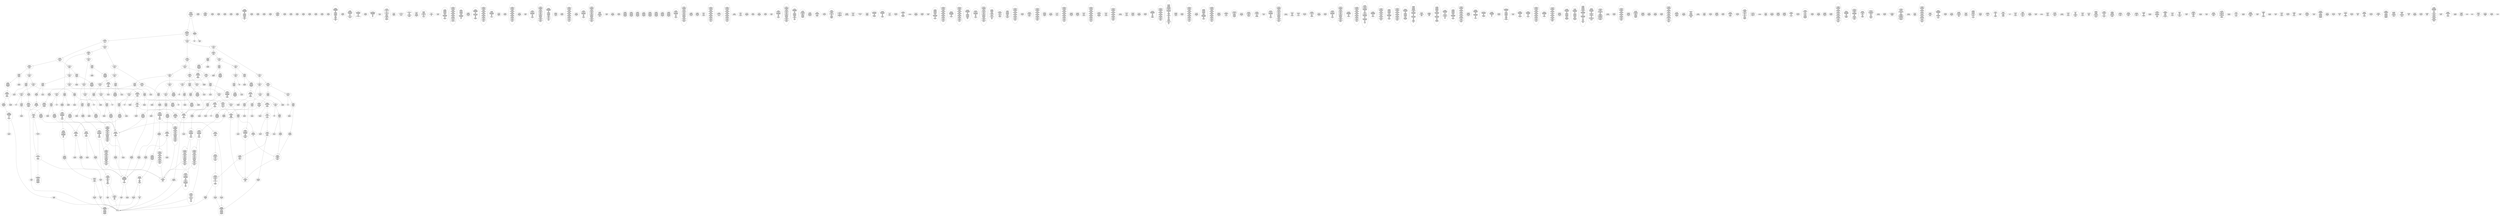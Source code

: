 /* Generated by GvGen v.1.0 (https://www.github.com/stricaud/gvgen) */

digraph G {
compound=true;
   node1 [label="[anywhere]"];
   node2 [label="# 0x0
PUSHX Data
PUSHX Data
MSTORE
PUSHX LogicData
CALLDATASIZE
LT
PUSHX Data
JUMPI
"];
   node3 [label="# 0xd
PUSHX Data
CALLDATALOAD
PUSHX BitData
SHR
PUSHX LogicData
GT
PUSHX Data
JUMPI
"];
   node4 [label="# 0x1e
PUSHX LogicData
GT
PUSHX Data
JUMPI
"];
   node5 [label="# 0x29
PUSHX LogicData
GT
PUSHX Data
JUMPI
"];
   node6 [label="# 0x34
PUSHX LogicData
GT
PUSHX Data
JUMPI
"];
   node7 [label="# 0x3f
PUSHX LogicData
EQ
PUSHX Data
JUMPI
"];
   node8 [label="# 0x4a
PUSHX LogicData
EQ
PUSHX Data
JUMPI
"];
   node9 [label="# 0x55
PUSHX LogicData
EQ
PUSHX Data
JUMPI
"];
   node10 [label="# 0x60
STOP
"];
   node11 [label="# 0x61
JUMPDEST
PUSHX LogicData
EQ
PUSHX Data
JUMPI
"];
   node12 [label="# 0x6d
PUSHX LogicData
EQ
PUSHX Data
JUMPI
"];
   node13 [label="# 0x78
STOP
"];
   node14 [label="# 0x79
JUMPDEST
PUSHX LogicData
EQ
PUSHX Data
JUMPI
"];
   node15 [label="# 0x85
PUSHX LogicData
EQ
PUSHX Data
JUMPI
"];
   node16 [label="# 0x90
PUSHX LogicData
EQ
PUSHX Data
JUMPI
"];
   node17 [label="# 0x9b
PUSHX LogicData
EQ
PUSHX Data
JUMPI
"];
   node18 [label="# 0xa6
STOP
"];
   node19 [label="# 0xa7
JUMPDEST
PUSHX LogicData
GT
PUSHX Data
JUMPI
"];
   node20 [label="# 0xb3
PUSHX LogicData
GT
PUSHX Data
JUMPI
"];
   node21 [label="# 0xbe
PUSHX LogicData
EQ
PUSHX Data
JUMPI
"];
   node22 [label="# 0xc9
PUSHX LogicData
EQ
PUSHX Data
JUMPI
"];
   node23 [label="# 0xd4
PUSHX LogicData
EQ
PUSHX Data
JUMPI
"];
   node24 [label="# 0xdf
STOP
"];
   node25 [label="# 0xe0
JUMPDEST
PUSHX LogicData
EQ
PUSHX Data
JUMPI
"];
   node26 [label="# 0xec
PUSHX LogicData
EQ
PUSHX Data
JUMPI
"];
   node27 [label="# 0xf7
STOP
"];
   node28 [label="# 0xf8
JUMPDEST
PUSHX LogicData
EQ
PUSHX Data
JUMPI
"];
   node29 [label="# 0x104
PUSHX LogicData
EQ
PUSHX Data
JUMPI
"];
   node30 [label="# 0x10f
PUSHX LogicData
EQ
PUSHX Data
JUMPI
"];
   node31 [label="# 0x11a
PUSHX LogicData
EQ
PUSHX Data
JUMPI
"];
   node32 [label="# 0x125
STOP
"];
   node33 [label="# 0x126
JUMPDEST
PUSHX LogicData
GT
PUSHX Data
JUMPI
"];
   node34 [label="# 0x132
PUSHX LogicData
GT
PUSHX Data
JUMPI
"];
   node35 [label="# 0x13d
PUSHX LogicData
GT
PUSHX Data
JUMPI
"];
   node36 [label="# 0x148
PUSHX LogicData
EQ
PUSHX Data
JUMPI
"];
   node37 [label="# 0x153
PUSHX LogicData
EQ
PUSHX Data
JUMPI
"];
   node38 [label="# 0x15e
PUSHX LogicData
EQ
PUSHX Data
JUMPI
"];
   node39 [label="# 0x169
STOP
"];
   node40 [label="# 0x16a
JUMPDEST
PUSHX LogicData
EQ
PUSHX Data
JUMPI
"];
   node41 [label="# 0x176
PUSHX LogicData
EQ
PUSHX Data
JUMPI
"];
   node42 [label="# 0x181
STOP
"];
   node43 [label="# 0x182
JUMPDEST
PUSHX LogicData
EQ
PUSHX Data
JUMPI
"];
   node44 [label="# 0x18e
PUSHX LogicData
EQ
PUSHX Data
JUMPI
"];
   node45 [label="# 0x199
PUSHX LogicData
EQ
PUSHX Data
JUMPI
"];
   node46 [label="# 0x1a4
PUSHX LogicData
EQ
PUSHX Data
JUMPI
"];
   node47 [label="# 0x1af
STOP
"];
   node48 [label="# 0x1b0
JUMPDEST
PUSHX LogicData
GT
PUSHX Data
JUMPI
"];
   node49 [label="# 0x1bc
PUSHX LogicData
EQ
PUSHX Data
JUMPI
"];
   node50 [label="# 0x1c7
PUSHX LogicData
EQ
PUSHX Data
JUMPI
"];
   node51 [label="# 0x1d2
PUSHX LogicData
EQ
PUSHX Data
JUMPI
"];
   node52 [label="# 0x1dd
PUSHX LogicData
EQ
PUSHX Data
JUMPI
"];
   node53 [label="# 0x1e8
STOP
"];
   node54 [label="# 0x1e9
JUMPDEST
PUSHX LogicData
EQ
PUSHX Data
JUMPI
"];
   node55 [label="# 0x1f5
PUSHX LogicData
EQ
PUSHX Data
JUMPI
"];
   node56 [label="# 0x200
PUSHX LogicData
EQ
PUSHX Data
JUMPI
"];
   node57 [label="# 0x20b
PUSHX LogicData
EQ
PUSHX Data
JUMPI
"];
   node58 [label="# 0x216
STOP
"];
   node59 [label="# 0x217
JUMPDEST
CALLDATASIZE
PUSHX Data
JUMPI
"];
   node60 [label="# 0x21d
STOP
"];
   node61 [label="# 0x21e
JUMPDEST
STOP
"];
   node62 [label="# 0x220
JUMPDEST
CALLVALUE
ISZERO
PUSHX Data
JUMPI
"];
   node63 [label="# 0x228
PUSHX Data
REVERT
"];
   node64 [label="# 0x22c
JUMPDEST
PUSHX Data
PUSHX Data
CALLDATASIZE
PUSHX Data
PUSHX Data
JUMP
"];
   node65 [label="# 0x23b
JUMPDEST
PUSHX Data
JUMP
"];
   node66 [label="# 0x240
JUMPDEST
PUSHX MemData
MLOAD
ISZERO
ISZERO
MSTORE
PUSHX ArithData
ADD
"];
   node67 [label="# 0x24c
JUMPDEST
PUSHX MemData
MLOAD
SUB
RETURN
"];
   node68 [label="# 0x255
JUMPDEST
CALLVALUE
ISZERO
PUSHX Data
JUMPI
"];
   node69 [label="# 0x25d
PUSHX Data
REVERT
"];
   node70 [label="# 0x261
JUMPDEST
PUSHX Data
PUSHX Data
JUMP
"];
   node71 [label="# 0x26a
JUMPDEST
PUSHX MemData
MLOAD
PUSHX Data
PUSHX Data
JUMP
"];
   node72 [label="# 0x277
JUMPDEST
CALLVALUE
ISZERO
PUSHX Data
JUMPI
"];
   node73 [label="# 0x27f
PUSHX Data
REVERT
"];
   node74 [label="# 0x283
JUMPDEST
PUSHX Data
PUSHX Data
CALLDATASIZE
PUSHX Data
PUSHX Data
JUMP
"];
   node75 [label="# 0x292
JUMPDEST
PUSHX Data
JUMP
"];
   node76 [label="# 0x297
JUMPDEST
PUSHX MemData
MLOAD
PUSHX ArithData
PUSHX BitData
PUSHX BitData
SHL
SUB
AND
MSTORE
PUSHX ArithData
ADD
PUSHX Data
JUMP
"];
   node77 [label="# 0x2af
JUMPDEST
CALLVALUE
ISZERO
PUSHX Data
JUMPI
"];
   node78 [label="# 0x2b7
PUSHX Data
REVERT
"];
   node79 [label="# 0x2bb
JUMPDEST
PUSHX Data
PUSHX Data
CALLDATASIZE
PUSHX Data
PUSHX Data
JUMP
"];
   node80 [label="# 0x2ca
JUMPDEST
PUSHX Data
JUMP
"];
   node81 [label="# 0x2cf
JUMPDEST
CALLVALUE
ISZERO
PUSHX Data
JUMPI
"];
   node82 [label="# 0x2d7
PUSHX Data
REVERT
"];
   node83 [label="# 0x2db
JUMPDEST
PUSHX Data
PUSHX Data
CALLDATASIZE
PUSHX Data
PUSHX Data
JUMP
"];
   node84 [label="# 0x2ea
JUMPDEST
PUSHX Data
JUMP
"];
   node85 [label="# 0x2ef
JUMPDEST
CALLVALUE
ISZERO
PUSHX Data
JUMPI
"];
   node86 [label="# 0x2f7
PUSHX Data
REVERT
"];
   node87 [label="# 0x2fb
JUMPDEST
PUSHX Data
PUSHX Data
JUMP
"];
   node88 [label="# 0x304
JUMPDEST
PUSHX MemData
MLOAD
MSTORE
PUSHX ArithData
ADD
PUSHX Data
JUMP
"];
   node89 [label="# 0x312
JUMPDEST
CALLVALUE
ISZERO
PUSHX Data
JUMPI
"];
   node90 [label="# 0x31a
PUSHX Data
REVERT
"];
   node91 [label="# 0x31e
JUMPDEST
PUSHX StorData
SLOAD
PUSHX Data
PUSHX Data
DIV
PUSHX BitData
AND
JUMP
"];
   node92 [label="# 0x331
JUMPDEST
CALLVALUE
ISZERO
PUSHX Data
JUMPI
"];
   node93 [label="# 0x339
PUSHX Data
REVERT
"];
   node94 [label="# 0x33d
JUMPDEST
PUSHX Data
PUSHX Data
CALLDATASIZE
PUSHX Data
PUSHX Data
JUMP
"];
   node95 [label="# 0x34c
JUMPDEST
PUSHX Data
JUMP
"];
   node96 [label="# 0x351
JUMPDEST
CALLVALUE
ISZERO
PUSHX Data
JUMPI
"];
   node97 [label="# 0x359
PUSHX Data
REVERT
"];
   node98 [label="# 0x35d
JUMPDEST
PUSHX Data
PUSHX Data
JUMP
"];
   node99 [label="# 0x366
JUMPDEST
CALLVALUE
ISZERO
PUSHX Data
JUMPI
"];
   node100 [label="# 0x36e
PUSHX Data
REVERT
"];
   node101 [label="# 0x372
JUMPDEST
PUSHX Data
PUSHX Data
CALLDATASIZE
PUSHX Data
PUSHX Data
JUMP
"];
   node102 [label="# 0x381
JUMPDEST
PUSHX Data
JUMP
"];
   node103 [label="# 0x386
JUMPDEST
CALLVALUE
ISZERO
PUSHX Data
JUMPI
"];
   node104 [label="# 0x38e
PUSHX Data
REVERT
"];
   node105 [label="# 0x392
JUMPDEST
PUSHX Data
PUSHX Data
JUMP
"];
   node106 [label="# 0x39b
JUMPDEST
CALLVALUE
ISZERO
PUSHX Data
JUMPI
"];
   node107 [label="# 0x3a3
PUSHX Data
REVERT
"];
   node108 [label="# 0x3a7
JUMPDEST
PUSHX Data
PUSHX Data
CALLDATASIZE
PUSHX Data
PUSHX Data
JUMP
"];
   node109 [label="# 0x3b6
JUMPDEST
PUSHX ArithData
PUSHX BitData
PUSHX BitData
SHL
SUB
AND
PUSHX Data
MSTORE
PUSHX Data
PUSHX Data
MSTORE
PUSHX Data
SHA3
SLOAD
PUSHX BitData
AND
JUMP
"];
   node110 [label="# 0x3d4
JUMPDEST
CALLVALUE
ISZERO
PUSHX Data
JUMPI
"];
   node111 [label="# 0x3dc
PUSHX Data
REVERT
"];
   node112 [label="# 0x3e0
JUMPDEST
PUSHX Data
PUSHX Data
JUMP
"];
   node113 [label="# 0x3e9
JUMPDEST
CALLVALUE
ISZERO
PUSHX Data
JUMPI
"];
   node114 [label="# 0x3f1
PUSHX Data
REVERT
"];
   node115 [label="# 0x3f5
JUMPDEST
PUSHX Data
PUSHX Data
CALLDATASIZE
PUSHX Data
PUSHX Data
JUMP
"];
   node116 [label="# 0x404
JUMPDEST
PUSHX Data
JUMP
"];
   node117 [label="# 0x409
JUMPDEST
CALLVALUE
ISZERO
PUSHX Data
JUMPI
"];
   node118 [label="# 0x411
PUSHX Data
REVERT
"];
   node119 [label="# 0x415
JUMPDEST
PUSHX Data
PUSHX Data
CALLDATASIZE
PUSHX Data
PUSHX Data
JUMP
"];
   node120 [label="# 0x424
JUMPDEST
PUSHX Data
JUMP
"];
   node121 [label="# 0x429
JUMPDEST
CALLVALUE
ISZERO
PUSHX Data
JUMPI
"];
   node122 [label="# 0x431
PUSHX Data
REVERT
"];
   node123 [label="# 0x435
JUMPDEST
PUSHX Data
PUSHX Data
CALLDATASIZE
PUSHX Data
PUSHX Data
JUMP
"];
   node124 [label="# 0x444
JUMPDEST
PUSHX Data
JUMP
"];
   node125 [label="# 0x449
JUMPDEST
CALLVALUE
ISZERO
PUSHX Data
JUMPI
"];
   node126 [label="# 0x451
PUSHX Data
REVERT
"];
   node127 [label="# 0x455
JUMPDEST
PUSHX Data
PUSHX Data
CALLDATASIZE
PUSHX Data
PUSHX Data
JUMP
"];
   node128 [label="# 0x464
JUMPDEST
PUSHX Data
JUMP
"];
   node129 [label="# 0x469
JUMPDEST
PUSHX MemData
MLOAD
PUSHX Data
PUSHX Data
JUMP
"];
   node130 [label="# 0x476
JUMPDEST
CALLVALUE
ISZERO
PUSHX Data
JUMPI
"];
   node131 [label="# 0x47e
PUSHX Data
REVERT
"];
   node132 [label="# 0x482
JUMPDEST
PUSHX Data
PUSHX Data
CALLDATASIZE
PUSHX Data
PUSHX Data
JUMP
"];
   node133 [label="# 0x491
JUMPDEST
PUSHX Data
JUMP
"];
   node134 [label="# 0x496
JUMPDEST
CALLVALUE
ISZERO
PUSHX Data
JUMPI
"];
   node135 [label="# 0x49e
PUSHX Data
REVERT
"];
   node136 [label="# 0x4a2
JUMPDEST
PUSHX Data
PUSHX Data
CALLDATASIZE
PUSHX Data
PUSHX Data
JUMP
"];
   node137 [label="# 0x4b1
JUMPDEST
PUSHX Data
JUMP
"];
   node138 [label="# 0x4b6
JUMPDEST
CALLVALUE
ISZERO
PUSHX Data
JUMPI
"];
   node139 [label="# 0x4be
PUSHX Data
REVERT
"];
   node140 [label="# 0x4c2
JUMPDEST
PUSHX Data
PUSHX Data
JUMP
"];
   node141 [label="# 0x4cb
JUMPDEST
CALLVALUE
ISZERO
PUSHX Data
JUMPI
"];
   node142 [label="# 0x4d3
PUSHX Data
REVERT
"];
   node143 [label="# 0x4d7
JUMPDEST
PUSHX Data
PUSHX StorData
SLOAD
JUMP
"];
   node144 [label="# 0x4e1
JUMPDEST
CALLVALUE
ISZERO
PUSHX Data
JUMPI
"];
   node145 [label="# 0x4e9
PUSHX Data
REVERT
"];
   node146 [label="# 0x4ed
JUMPDEST
PUSHX StorData
SLOAD
PUSHX ArithData
PUSHX BitData
PUSHX BitData
SHL
SUB
AND
PUSHX Data
JUMP
"];
   node147 [label="# 0x4ff
JUMPDEST
CALLVALUE
ISZERO
PUSHX Data
JUMPI
"];
   node148 [label="# 0x507
PUSHX Data
REVERT
"];
   node149 [label="# 0x50b
JUMPDEST
PUSHX Data
PUSHX Data
CALLDATASIZE
PUSHX Data
PUSHX Data
JUMP
"];
   node150 [label="# 0x51a
JUMPDEST
PUSHX Data
JUMP
"];
   node151 [label="# 0x51f
JUMPDEST
CALLVALUE
ISZERO
PUSHX Data
JUMPI
"];
   node152 [label="# 0x527
PUSHX Data
REVERT
"];
   node153 [label="# 0x52b
JUMPDEST
PUSHX Data
PUSHX Data
JUMP
"];
   node154 [label="# 0x534
JUMPDEST
PUSHX Data
PUSHX Data
CALLDATASIZE
PUSHX Data
PUSHX Data
JUMP
"];
   node155 [label="# 0x542
JUMPDEST
PUSHX Data
JUMP
"];
   node156 [label="# 0x547
JUMPDEST
CALLVALUE
ISZERO
PUSHX Data
JUMPI
"];
   node157 [label="# 0x54f
PUSHX Data
REVERT
"];
   node158 [label="# 0x553
JUMPDEST
PUSHX Data
PUSHX Data
CALLDATASIZE
PUSHX Data
PUSHX Data
JUMP
"];
   node159 [label="# 0x562
JUMPDEST
PUSHX Data
JUMP
"];
   node160 [label="# 0x567
JUMPDEST
CALLVALUE
ISZERO
PUSHX Data
JUMPI
"];
   node161 [label="# 0x56f
PUSHX Data
REVERT
"];
   node162 [label="# 0x573
JUMPDEST
PUSHX Data
PUSHX Data
CALLDATASIZE
PUSHX Data
PUSHX Data
JUMP
"];
   node163 [label="# 0x582
JUMPDEST
PUSHX Data
JUMP
"];
   node164 [label="# 0x587
JUMPDEST
CALLVALUE
ISZERO
PUSHX Data
JUMPI
"];
   node165 [label="# 0x58f
PUSHX Data
REVERT
"];
   node166 [label="# 0x593
JUMPDEST
PUSHX Data
PUSHX Data
CALLDATASIZE
PUSHX Data
PUSHX Data
JUMP
"];
   node167 [label="# 0x5a2
JUMPDEST
PUSHX Data
JUMP
"];
   node168 [label="# 0x5a7
JUMPDEST
CALLVALUE
ISZERO
PUSHX Data
JUMPI
"];
   node169 [label="# 0x5af
PUSHX Data
REVERT
"];
   node170 [label="# 0x5b3
JUMPDEST
PUSHX Data
PUSHX Data
CALLDATASIZE
PUSHX Data
PUSHX Data
JUMP
"];
   node171 [label="# 0x5c2
JUMPDEST
PUSHX Data
JUMP
"];
   node172 [label="# 0x5c7
JUMPDEST
CALLVALUE
ISZERO
PUSHX Data
JUMPI
"];
   node173 [label="# 0x5cf
PUSHX Data
REVERT
"];
   node174 [label="# 0x5d3
JUMPDEST
PUSHX Data
PUSHX Data
CALLDATASIZE
PUSHX Data
PUSHX Data
JUMP
"];
   node175 [label="# 0x5e2
JUMPDEST
PUSHX ArithData
PUSHX BitData
PUSHX BitData
SHL
SUB
AND
PUSHX Data
MSTORE
PUSHX Data
PUSHX Data
MSTORE
PUSHX Data
SHA3
AND
MSTORE
MSTORE
SHA3
SLOAD
PUSHX BitData
AND
JUMP
"];
   node176 [label="# 0x610
JUMPDEST
CALLVALUE
ISZERO
PUSHX Data
JUMPI
"];
   node177 [label="# 0x618
PUSHX Data
REVERT
"];
   node178 [label="# 0x61c
JUMPDEST
PUSHX StorData
SLOAD
PUSHX Data
PUSHX BitData
AND
JUMP
"];
   node179 [label="# 0x62a
JUMPDEST
CALLVALUE
ISZERO
PUSHX Data
JUMPI
"];
   node180 [label="# 0x632
PUSHX Data
REVERT
"];
   node181 [label="# 0x636
JUMPDEST
PUSHX Data
PUSHX Data
JUMP
"];
   node182 [label="# 0x63f
JUMPDEST
CALLVALUE
ISZERO
PUSHX Data
JUMPI
"];
   node183 [label="# 0x647
PUSHX Data
REVERT
"];
   node184 [label="# 0x64b
JUMPDEST
PUSHX Data
PUSHX Data
JUMP
"];
   node185 [label="# 0x654
JUMPDEST
CALLVALUE
ISZERO
PUSHX Data
JUMPI
"];
   node186 [label="# 0x65c
PUSHX Data
REVERT
"];
   node187 [label="# 0x660
JUMPDEST
PUSHX Data
PUSHX Data
CALLDATASIZE
PUSHX Data
PUSHX Data
JUMP
"];
   node188 [label="# 0x66f
JUMPDEST
PUSHX Data
JUMP
"];
   node189 [label="# 0x674
JUMPDEST
CALLVALUE
ISZERO
PUSHX Data
JUMPI
"];
   node190 [label="# 0x67c
PUSHX Data
REVERT
"];
   node191 [label="# 0x680
JUMPDEST
PUSHX Data
PUSHX Data
JUMP
"];
   node192 [label="# 0x68a
JUMPDEST
PUSHX Data
PUSHX ArithData
PUSHX BitData
PUSHX BitData
SHL
SUB
NOT
AND
PUSHX LogicData
EQ
PUSHX Data
JUMPI
"];
   node193 [label="# 0x6bf
PUSHX ArithData
PUSHX BitData
PUSHX BitData
SHL
SUB
NOT
AND
PUSHX LogicData
EQ
"];
   node194 [label="# 0x6ed
JUMPDEST
PUSHX Data
JUMPI
"];
   node195 [label="# 0x6f3
PUSHX LogicData
PUSHX ArithData
PUSHX BitData
PUSHX BitData
SHL
SUB
NOT
AND
EQ
"];
   node196 [label="# 0x721
JUMPDEST
JUMP
"];
   node197 [label="# 0x727
JUMPDEST
PUSHX Data
PUSHX StorData
SLOAD
PUSHX Data
PUSHX Data
JUMP
"];
   node198 [label="# 0x736
JUMPDEST
PUSHX ArithData
ADD
PUSHX ArithData
DIV
MUL
PUSHX ArithData
ADD
PUSHX MemData
MLOAD
ADD
PUSHX Data
MSTORE
MSTORE
PUSHX ArithData
ADD
SLOAD
PUSHX Data
PUSHX Data
JUMP
"];
   node199 [label="# 0x762
JUMPDEST
ISZERO
PUSHX Data
JUMPI
"];
   node200 [label="# 0x769
PUSHX LogicData
LT
PUSHX Data
JUMPI
"];
   node201 [label="# 0x771
PUSHX ArithData
SLOAD
DIV
MUL
MSTORE
PUSHX ArithData
ADD
PUSHX Data
JUMP
"];
   node202 [label="# 0x784
JUMPDEST
ADD
PUSHX Data
MSTORE
PUSHX Data
PUSHX Data
SHA3
"];
   node203 [label="# 0x792
JUMPDEST
SLOAD
MSTORE
PUSHX ArithData
ADD
PUSHX ArithData
ADD
GT
PUSHX Data
JUMPI
"];
   node204 [label="# 0x7a6
SUB
PUSHX BitData
AND
ADD
"];
   node205 [label="# 0x7af
JUMPDEST
JUMP
"];
   node206 [label="# 0x7b9
JUMPDEST
PUSHX Data
MSTORE
PUSHX Data
PUSHX Data
MSTORE
PUSHX Data
SHA3
SLOAD
PUSHX ArithData
PUSHX BitData
PUSHX BitData
SHL
SUB
AND
PUSHX Data
JUMPI
"];
   node207 [label="# 0x7d6
PUSHX MemData
MLOAD
PUSHX BitData
PUSHX BitData
SHL
MSTORE
PUSHX Data
PUSHX ArithData
ADD
MSTORE
PUSHX Data
PUSHX ArithData
ADD
MSTORE
PUSHX Data
PUSHX ArithData
ADD
MSTORE
PUSHX BitData
PUSHX BitData
SHL
PUSHX ArithData
ADD
MSTORE
PUSHX ArithData
ADD
"];
   node208 [label="# 0x82e
JUMPDEST
PUSHX MemData
MLOAD
SUB
REVERT
"];
   node209 [label="# 0x837
JUMPDEST
PUSHX Data
MSTORE
PUSHX Data
PUSHX Data
MSTORE
PUSHX Data
SHA3
SLOAD
PUSHX ArithData
PUSHX BitData
PUSHX BitData
SHL
SUB
AND
JUMP
"];
   node210 [label="# 0x853
JUMPDEST
PUSHX Data
PUSHX Data
PUSHX Data
JUMP
"];
   node211 [label="# 0x85e
JUMPDEST
PUSHX ArithData
PUSHX BitData
PUSHX BitData
SHL
SUB
AND
PUSHX ArithData
PUSHX BitData
PUSHX BitData
SHL
SUB
AND
EQ
ISZERO
PUSHX Data
JUMPI
"];
   node212 [label="# 0x87b
PUSHX MemData
MLOAD
PUSHX BitData
PUSHX BitData
SHL
MSTORE
PUSHX Data
PUSHX ArithData
ADD
MSTORE
PUSHX Data
PUSHX ArithData
ADD
MSTORE
PUSHX Data
PUSHX ArithData
ADD
MSTORE
PUSHX Data
PUSHX ArithData
ADD
MSTORE
PUSHX ArithData
ADD
PUSHX Data
JUMP
"];
   node213 [label="# 0x8e8
JUMPDEST
CALLER
PUSHX ArithData
PUSHX BitData
PUSHX BitData
SHL
SUB
AND
EQ
PUSHX Data
JUMPI
"];
   node214 [label="# 0x8fa
PUSHX Data
CALLER
PUSHX Data
JUMP
"];
   node215 [label="# 0x904
JUMPDEST
PUSHX Data
JUMPI
"];
   node216 [label="# 0x909
PUSHX MemData
MLOAD
PUSHX BitData
PUSHX BitData
SHL
MSTORE
PUSHX Data
PUSHX ArithData
ADD
MSTORE
PUSHX Data
PUSHX ArithData
ADD
MSTORE
PUSHX Data
PUSHX ArithData
ADD
MSTORE
PUSHX Data
PUSHX ArithData
ADD
MSTORE
PUSHX ArithData
ADD
PUSHX Data
JUMP
"];
   node217 [label="# 0x976
JUMPDEST
PUSHX Data
PUSHX Data
JUMP
"];
   node218 [label="# 0x980
JUMPDEST
JUMP
"];
   node219 [label="# 0x985
JUMPDEST
PUSHX StorData
SLOAD
PUSHX ArithData
PUSHX BitData
PUSHX BitData
SHL
SUB
AND
CALLER
EQ
PUSHX Data
JUMPI
"];
   node220 [label="# 0x998
PUSHX MemData
MLOAD
PUSHX BitData
PUSHX BitData
SHL
MSTORE
PUSHX Data
PUSHX ArithData
ADD
MSTORE
PUSHX ArithData
ADD
MSTORE
PUSHX MemData
MLOAD
PUSHX Data
PUSHX Data
CODECOPY
MLOAD
MSTORE
PUSHX ArithData
ADD
MSTORE
PUSHX ArithData
ADD
PUSHX Data
JUMP
"];
   node221 [label="# 0x9cd
JUMPDEST
PUSHX ArithData
PUSHX BitData
PUSHX BitData
SHL
SUB
AND
PUSHX Data
MSTORE
PUSHX Data
PUSHX Data
MSTORE
PUSHX Data
SHA3
SLOAD
PUSHX BitData
NOT
AND
PUSHX BitData
OR
SSTORE
JUMP
"];
   node222 [label="# 0x9f1
JUMPDEST
PUSHX Data
PUSHX Data
PUSHX StorData
SLOAD
JUMP
"];
   node223 [label="# 0x9fc
JUMPDEST
JUMP
"];
   node224 [label="# 0xa01
JUMPDEST
PUSHX Data
CALLER
PUSHX Data
JUMP
"];
   node225 [label="# 0xa0b
JUMPDEST
PUSHX Data
JUMPI
"];
   node226 [label="# 0xa10
PUSHX MemData
MLOAD
PUSHX BitData
PUSHX BitData
SHL
MSTORE
PUSHX Data
PUSHX ArithData
ADD
MSTORE
PUSHX Data
PUSHX ArithData
ADD
MSTORE
PUSHX Data
PUSHX ArithData
ADD
MSTORE
PUSHX Data
PUSHX ArithData
ADD
MSTORE
PUSHX ArithData
ADD
PUSHX Data
JUMP
"];
   node227 [label="# 0xa7d
JUMPDEST
PUSHX Data
PUSHX Data
JUMP
"];
   node228 [label="# 0xa88
JUMPDEST
PUSHX StorData
SLOAD
PUSHX ArithData
PUSHX BitData
PUSHX BitData
SHL
SUB
AND
CALLER
EQ
PUSHX Data
JUMPI
"];
   node229 [label="# 0xa9b
PUSHX MemData
MLOAD
PUSHX BitData
PUSHX BitData
SHL
MSTORE
PUSHX Data
PUSHX ArithData
ADD
MSTORE
PUSHX ArithData
ADD
MSTORE
PUSHX MemData
MLOAD
PUSHX Data
PUSHX Data
CODECOPY
MLOAD
MSTORE
PUSHX ArithData
ADD
MSTORE
PUSHX ArithData
ADD
PUSHX Data
JUMP
"];
   node230 [label="# 0xad0
JUMPDEST
PUSHX Data
PUSHX Data
PUSHX StorData
SLOAD
PUSHX ArithData
PUSHX BitData
PUSHX BitData
SHL
SUB
AND
JUMP
"];
   node231 [label="# 0xae5
JUMPDEST
PUSHX Data
PUSHX Data
PUSHX Data
PUSHX Data
JUMP
"];
   node232 [label="# 0xaf1
JUMPDEST
JUMP
"];
   node233 [label="# 0xaf3
JUMPDEST
PUSHX StorData
SLOAD
PUSHX ArithData
PUSHX BitData
PUSHX BitData
SHL
SUB
AND
CALLER
EQ
PUSHX Data
JUMPI
"];
   node234 [label="# 0xb06
PUSHX MemData
MLOAD
PUSHX BitData
PUSHX BitData
SHL
MSTORE
PUSHX Data
PUSHX ArithData
ADD
MSTORE
PUSHX ArithData
ADD
MSTORE
PUSHX MemData
MLOAD
PUSHX Data
PUSHX Data
CODECOPY
MLOAD
MSTORE
PUSHX ArithData
ADD
MSTORE
PUSHX ArithData
ADD
PUSHX Data
JUMP
"];
   node235 [label="# 0xb3b
JUMPDEST
MLOAD
PUSHX Data
PUSHX Data
PUSHX ArithData
ADD
PUSHX Data
JUMP
"];
   node236 [label="# 0xb4e
JUMPDEST
JUMP
"];
   node237 [label="# 0xb52
JUMPDEST
PUSHX StorData
SLOAD
PUSHX ArithData
PUSHX BitData
PUSHX BitData
SHL
SUB
AND
CALLER
EQ
PUSHX Data
JUMPI
"];
   node238 [label="# 0xb65
PUSHX MemData
MLOAD
PUSHX BitData
PUSHX BitData
SHL
MSTORE
PUSHX Data
PUSHX ArithData
ADD
MSTORE
PUSHX ArithData
ADD
MSTORE
PUSHX MemData
MLOAD
PUSHX Data
PUSHX Data
CODECOPY
MLOAD
MSTORE
PUSHX ArithData
ADD
MSTORE
PUSHX ArithData
ADD
PUSHX Data
JUMP
"];
   node239 [label="# 0xb9a
JUMPDEST
PUSHX StorData
SLOAD
PUSHX BitData
NOT
AND
PUSHX BitData
AND
ISZERO
OR
SSTORE
AND
ISZERO
PUSHX Data
JUMPI
"];
   node240 [label="# 0xbb6
PUSHX StorData
SLOAD
PUSHX BitData
NOT
AND
SSTORE
JUMP
"];
   node241 [label="# 0xbc2
JUMPDEST
PUSHX StorData
SLOAD
PUSHX ArithData
PUSHX BitData
PUSHX BitData
SHL
SUB
AND
CALLER
EQ
PUSHX Data
JUMPI
"];
   node242 [label="# 0xbd5
PUSHX MemData
MLOAD
PUSHX BitData
PUSHX BitData
SHL
MSTORE
PUSHX Data
PUSHX ArithData
ADD
MSTORE
PUSHX ArithData
ADD
MSTORE
PUSHX MemData
MLOAD
PUSHX Data
PUSHX Data
CODECOPY
MLOAD
MSTORE
PUSHX ArithData
ADD
MSTORE
PUSHX ArithData
ADD
PUSHX Data
JUMP
"];
   node243 [label="# 0xc0a
JUMPDEST
SELFBALANCE
PUSHX Data
JUMPI
"];
   node244 [label="# 0xc11
PUSHX MemData
MLOAD
PUSHX BitData
PUSHX BitData
SHL
MSTORE
PUSHX Data
PUSHX ArithData
ADD
MSTORE
PUSHX Data
PUSHX ArithData
ADD
MSTORE
PUSHX Data
PUSHX ArithData
ADD
MSTORE
PUSHX ArithData
ADD
PUSHX Data
JUMP
"];
   node245 [label="# 0xc58
JUMPDEST
PUSHX Data
PUSHX Data
PUSHX Data
PUSHX Data
PUSHX Data
PUSHX Data
JUMP
"];
   node246 [label="# 0xc7d
JUMPDEST
PUSHX Data
PUSHX Data
JUMP
"];
   node247 [label="# 0xc87
JUMPDEST
PUSHX Data
JUMP
"];
   node248 [label="# 0xc8c
JUMPDEST
PUSHX Data
PUSHX Data
PUSHX Data
PUSHX Data
PUSHX Data
PUSHX Data
JUMP
"];
   node249 [label="# 0xcb1
JUMPDEST
PUSHX Data
PUSHX Data
PUSHX Data
PUSHX Data
PUSHX Data
PUSHX Data
JUMP
"];
   node250 [label="# 0xcd6
JUMPDEST
PUSHX Data
PUSHX Data
PUSHX Data
PUSHX Data
PUSHX Data
PUSHX Data
JUMP
"];
   node251 [label="# 0xcfb
JUMPDEST
PUSHX Data
PUSHX Data
PUSHX Data
PUSHX Data
PUSHX Data
JUMP
"];
   node252 [label="# 0xd1e
JUMPDEST
PUSHX Data
PUSHX Data
PUSHX Data
PUSHX Data
PUSHX Data
PUSHX Data
JUMP
"];
   node253 [label="# 0xd43
JUMPDEST
PUSHX Data
PUSHX Data
PUSHX Data
PUSHX Data
PUSHX Data
PUSHX Data
JUMP
"];
   node254 [label="# 0xd68
JUMPDEST
PUSHX Data
PUSHX Data
PUSHX Data
PUSHX Data
PUSHX Data
JUMP
"];
   node255 [label="# 0xd8b
JUMPDEST
PUSHX Data
PUSHX Data
PUSHX Data
PUSHX Data
PUSHX Data
PUSHX Data
JUMP
"];
   node256 [label="# 0xdb0
JUMPDEST
JUMP
"];
   node257 [label="# 0xdb3
JUMPDEST
PUSHX StorData
SLOAD
PUSHX ArithData
PUSHX BitData
PUSHX BitData
SHL
SUB
AND
CALLER
EQ
PUSHX Data
JUMPI
"];
   node258 [label="# 0xdc6
PUSHX MemData
MLOAD
PUSHX BitData
PUSHX BitData
SHL
MSTORE
PUSHX Data
PUSHX ArithData
ADD
MSTORE
PUSHX ArithData
ADD
MSTORE
PUSHX MemData
MLOAD
PUSHX Data
PUSHX Data
CODECOPY
MLOAD
MSTORE
PUSHX ArithData
ADD
MSTORE
PUSHX ArithData
ADD
PUSHX Data
JUMP
"];
   node259 [label="# 0xdfb
JUMPDEST
PUSHX Data
PUSHX Data
PUSHX Data
JUMP
"];
   node260 [label="# 0xe05
JUMPDEST
PUSHX Data
PUSHX Data
PUSHX Data
JUMP
"];
   node261 [label="# 0xe14
JUMPDEST
GT
ISZERO
PUSHX Data
JUMPI
"];
   node262 [label="# 0xe1b
PUSHX MemData
MLOAD
PUSHX BitData
PUSHX BitData
SHL
MSTORE
PUSHX Data
PUSHX ArithData
ADD
MSTORE
PUSHX Data
PUSHX ArithData
ADD
MSTORE
PUSHX Data
PUSHX ArithData
ADD
MSTORE
PUSHX Data
PUSHX ArithData
ADD
MSTORE
PUSHX ArithData
ADD
PUSHX Data
JUMP
"];
   node263 [label="# 0xe88
JUMPDEST
PUSHX LogicData
LT
PUSHX Data
JUMPI
"];
   node264 [label="# 0xe91
PUSHX MemData
MLOAD
PUSHX BitData
PUSHX BitData
SHL
MSTORE
PUSHX Data
PUSHX ArithData
ADD
MSTORE
PUSHX Data
PUSHX ArithData
ADD
MSTORE
PUSHX Data
PUSHX ArithData
ADD
MSTORE
PUSHX Data
PUSHX ArithData
ADD
MSTORE
PUSHX ArithData
ADD
PUSHX Data
JUMP
"];
   node265 [label="# 0xefe
JUMPDEST
PUSHX Data
"];
   node266 [label="# 0xf01
JUMPDEST
LT
ISZERO
PUSHX Data
JUMPI
"];
   node267 [label="# 0xf0a
PUSHX Data
PUSHX Data
PUSHX Data
JUMP
"];
   node268 [label="# 0xf17
JUMPDEST
PUSHX Data
JUMP
"];
   node269 [label="# 0xf1c
JUMPDEST
PUSHX Data
PUSHX Data
JUMP
"];
   node270 [label="# 0xf26
JUMPDEST
PUSHX Data
JUMP
"];
   node271 [label="# 0xf2e
JUMPDEST
JUMP
"];
   node272 [label="# 0xf34
JUMPDEST
PUSHX StorData
SLOAD
PUSHX ArithData
PUSHX BitData
PUSHX BitData
SHL
SUB
AND
CALLER
EQ
PUSHX Data
JUMPI
"];
   node273 [label="# 0xf47
PUSHX MemData
MLOAD
PUSHX BitData
PUSHX BitData
SHL
MSTORE
PUSHX Data
PUSHX ArithData
ADD
MSTORE
PUSHX ArithData
ADD
MSTORE
PUSHX MemData
MLOAD
PUSHX Data
PUSHX Data
CODECOPY
MLOAD
MSTORE
PUSHX ArithData
ADD
MSTORE
PUSHX ArithData
ADD
PUSHX Data
JUMP
"];
   node274 [label="# 0xf7c
JUMPDEST
PUSHX ArithData
PUSHX BitData
PUSHX BitData
SHL
SUB
AND
PUSHX Data
MSTORE
PUSHX Data
PUSHX Data
MSTORE
PUSHX Data
SHA3
SLOAD
PUSHX BitData
NOT
AND
SSTORE
JUMP
"];
   node275 [label="# 0xf9d
JUMPDEST
PUSHX Data
PUSHX MemData
MLOAD
PUSHX ArithData
ADD
PUSHX Data
MSTORE
PUSHX Data
MSTORE
PUSHX Data
JUMP
"];
   node276 [label="# 0xfb8
JUMPDEST
PUSHX Data
PUSHX Data
PUSHX Data
PUSHX Data
JUMP
"];
   node277 [label="# 0xfc5
JUMPDEST
PUSHX Data
PUSHX LogicData
GT
ISZERO
PUSHX Data
JUMPI
"];
   node278 [label="# 0xfdb
PUSHX Data
PUSHX Data
JUMP
"];
   node279 [label="# 0xfe2
JUMPDEST
PUSHX MemData
MLOAD
MSTORE
PUSHX ArithData
MUL
PUSHX ArithData
ADD
ADD
PUSHX Data
MSTORE
ISZERO
PUSHX Data
JUMPI
"];
   node280 [label="# 0xffc
PUSHX ArithData
ADD
PUSHX ArithData
MUL
CALLDATASIZE
CALLDATACOPY
ADD
"];
   node281 [label="# 0x100b
JUMPDEST
PUSHX Data
PUSHX Data
"];
   node282 [label="# 0x1013
JUMPDEST
LT
ISZERO
PUSHX Data
JUMPI
"];
   node283 [label="# 0x101d
PUSHX StorData
SLOAD
LT
"];
   node284 [label="# 0x1023
JUMPDEST
ISZERO
PUSHX Data
JUMPI
"];
   node285 [label="# 0x1029
PUSHX ArithData
PUSHX BitData
PUSHX BitData
SHL
SUB
AND
PUSHX Data
PUSHX Data
JUMP
"];
   node286 [label="# 0x103b
JUMPDEST
PUSHX ArithData
PUSHX BitData
PUSHX BitData
SHL
SUB
AND
EQ
ISZERO
PUSHX Data
JUMPI
"];
   node287 [label="# 0x104b
MLOAD
LT
PUSHX Data
JUMPI
"];
   node288 [label="# 0x1056
PUSHX Data
PUSHX Data
JUMP
"];
   node289 [label="# 0x105d
JUMPDEST
PUSHX ArithData
MUL
ADD
ADD
MSTORE
PUSHX Data
PUSHX Data
JUMP
"];
   node290 [label="# 0x1072
JUMPDEST
"];
   node291 [label="# 0x1076
JUMPDEST
PUSHX Data
PUSHX Data
JUMP
"];
   node292 [label="# 0x1080
JUMPDEST
PUSHX Data
JUMP
"];
   node293 [label="# 0x1088
JUMPDEST
JUMP
"];
   node294 [label="# 0x1092
JUMPDEST
PUSHX Data
MSTORE
PUSHX Data
PUSHX Data
MSTORE
PUSHX Data
SHA3
SLOAD
PUSHX ArithData
PUSHX BitData
PUSHX BitData
SHL
SUB
AND
PUSHX Data
JUMPI
"];
   node295 [label="# 0x10b0
PUSHX MemData
MLOAD
PUSHX BitData
PUSHX BitData
SHL
MSTORE
PUSHX Data
PUSHX ArithData
ADD
MSTORE
PUSHX Data
PUSHX ArithData
ADD
MSTORE
PUSHX Data
PUSHX ArithData
ADD
MSTORE
PUSHX Data
PUSHX ArithData
ADD
MSTORE
PUSHX ArithData
ADD
PUSHX Data
JUMP
"];
   node296 [label="# 0x111d
JUMPDEST
PUSHX Data
PUSHX ArithData
PUSHX BitData
PUSHX BitData
SHL
SUB
AND
PUSHX Data
JUMPI
"];
   node297 [label="# 0x112e
PUSHX MemData
MLOAD
PUSHX BitData
PUSHX BitData
SHL
MSTORE
PUSHX Data
PUSHX ArithData
ADD
MSTORE
PUSHX Data
PUSHX ArithData
ADD
MSTORE
PUSHX Data
PUSHX ArithData
ADD
MSTORE
PUSHX Data
PUSHX ArithData
ADD
MSTORE
PUSHX ArithData
ADD
PUSHX Data
JUMP
"];
   node298 [label="# 0x119b
JUMPDEST
PUSHX ArithData
PUSHX BitData
PUSHX BitData
SHL
SUB
AND
PUSHX Data
MSTORE
PUSHX Data
PUSHX Data
MSTORE
PUSHX Data
SHA3
SLOAD
JUMP
"];
   node299 [label="# 0x11b7
JUMPDEST
PUSHX StorData
SLOAD
PUSHX ArithData
PUSHX BitData
PUSHX BitData
SHL
SUB
AND
CALLER
EQ
PUSHX Data
JUMPI
"];
   node300 [label="# 0x11ca
PUSHX MemData
MLOAD
PUSHX BitData
PUSHX BitData
SHL
MSTORE
PUSHX Data
PUSHX ArithData
ADD
MSTORE
PUSHX ArithData
ADD
MSTORE
PUSHX MemData
MLOAD
PUSHX Data
PUSHX Data
CODECOPY
MLOAD
MSTORE
PUSHX ArithData
ADD
MSTORE
PUSHX ArithData
ADD
PUSHX Data
JUMP
"];
   node301 [label="# 0x11ff
JUMPDEST
PUSHX StorData
SLOAD
PUSHX MemData
MLOAD
PUSHX ArithData
PUSHX BitData
PUSHX BitData
SHL
SUB
AND
PUSHX Data
LOGX
PUSHX StorData
SLOAD
PUSHX ArithData
PUSHX BitData
PUSHX BitData
SHL
SUB
NOT
AND
SSTORE
JUMP
"];
   node302 [label="# 0x1249
JUMPDEST
PUSHX StorData
SLOAD
PUSHX ArithData
PUSHX BitData
PUSHX BitData
SHL
SUB
AND
CALLER
EQ
PUSHX Data
JUMPI
"];
   node303 [label="# 0x125c
PUSHX MemData
MLOAD
PUSHX BitData
PUSHX BitData
SHL
MSTORE
PUSHX Data
PUSHX ArithData
ADD
MSTORE
PUSHX ArithData
ADD
MSTORE
PUSHX MemData
MLOAD
PUSHX Data
PUSHX Data
CODECOPY
MLOAD
MSTORE
PUSHX ArithData
ADD
MSTORE
PUSHX ArithData
ADD
PUSHX Data
JUMP
"];
   node304 [label="# 0x1291
JUMPDEST
PUSHX Data
SSTORE
PUSHX Data
MLOAD
CALLER
MSTORE
PUSHX ArithData
ADD
MSTORE
PUSHX Data
ADD
PUSHX MemData
MLOAD
SUB
LOGX
JUMP
"];
   node305 [label="# 0x12d2
JUMPDEST
PUSHX Data
PUSHX StorData
SLOAD
PUSHX Data
PUSHX Data
JUMP
"];
   node306 [label="# 0x12e1
JUMPDEST
PUSHX StorData
SLOAD
PUSHX Data
DIV
PUSHX BitData
AND
ISZERO
PUSHX Data
JUMPI
"];
   node307 [label="# 0x12f2
CALLER
PUSHX Data
MSTORE
PUSHX Data
PUSHX Data
MSTORE
PUSHX Data
SHA3
SLOAD
PUSHX BitData
AND
PUSHX Data
JUMPI
"];
   node308 [label="# 0x1309
PUSHX MemData
MLOAD
PUSHX BitData
PUSHX BitData
SHL
MSTORE
PUSHX Data
PUSHX ArithData
ADD
MSTORE
PUSHX Data
PUSHX ArithData
ADD
MSTORE
PUSHX Data
PUSHX ArithData
ADD
MSTORE
PUSHX ArithData
ADD
PUSHX Data
JUMP
"];
   node309 [label="# 0x1350
JUMPDEST
PUSHX Data
JUMP
"];
   node310 [label="# 0x1355
JUMPDEST
PUSHX StorData
SLOAD
PUSHX BitData
AND
PUSHX Data
JUMPI
"];
   node311 [label="# 0x1360
PUSHX MemData
MLOAD
PUSHX BitData
PUSHX BitData
SHL
MSTORE
PUSHX Data
PUSHX ArithData
ADD
MSTORE
PUSHX Data
PUSHX ArithData
ADD
MSTORE
PUSHX Data
PUSHX ArithData
ADD
MSTORE
PUSHX ArithData
ADD
PUSHX Data
JUMP
"];
   node312 [label="# 0x13a7
JUMPDEST
PUSHX Data
PUSHX Data
CALLER
PUSHX Data
JUMP
"];
   node313 [label="# 0x13b3
JUMPDEST
PUSHX Data
PUSHX Data
JUMP
"];
   node314 [label="# 0x13bd
JUMPDEST
LT
PUSHX Data
JUMPI
"];
   node315 [label="# 0x13c3
PUSHX MemData
MLOAD
PUSHX BitData
PUSHX BitData
SHL
MSTORE
PUSHX Data
PUSHX ArithData
ADD
MSTORE
PUSHX Data
PUSHX ArithData
ADD
MSTORE
PUSHX Data
PUSHX ArithData
ADD
MSTORE
PUSHX Data
PUSHX ArithData
ADD
MSTORE
PUSHX ArithData
ADD
PUSHX Data
JUMP
"];
   node316 [label="# 0x1430
JUMPDEST
PUSHX Data
PUSHX Data
PUSHX Data
JUMP
"];
   node317 [label="# 0x143a
JUMPDEST
PUSHX Data
PUSHX Data
PUSHX Data
JUMP
"];
   node318 [label="# 0x1449
JUMPDEST
GT
ISZERO
PUSHX Data
JUMPI
"];
   node319 [label="# 0x1450
PUSHX MemData
MLOAD
PUSHX BitData
PUSHX BitData
SHL
MSTORE
PUSHX Data
PUSHX ArithData
ADD
MSTORE
PUSHX Data
PUSHX ArithData
ADD
MSTORE
PUSHX Data
PUSHX ArithData
ADD
MSTORE
PUSHX Data
PUSHX ArithData
ADD
MSTORE
PUSHX ArithData
ADD
PUSHX Data
JUMP
"];
   node320 [label="# 0x14bd
JUMPDEST
PUSHX StorData
SLOAD
CALLVALUE
PUSHX Data
PUSHX Data
JUMP
"];
   node321 [label="# 0x14cc
JUMPDEST
GT
ISZERO
PUSHX Data
JUMPI
"];
   node322 [label="# 0x14d3
PUSHX MemData
MLOAD
PUSHX BitData
PUSHX BitData
SHL
MSTORE
PUSHX Data
PUSHX ArithData
ADD
MSTORE
PUSHX Data
PUSHX ArithData
ADD
MSTORE
PUSHX Data
PUSHX ArithData
ADD
MSTORE
PUSHX ArithData
ADD
PUSHX Data
JUMP
"];
   node323 [label="# 0x151a
JUMPDEST
PUSHX Data
"];
   node324 [label="# 0x151d
JUMPDEST
LT
ISZERO
PUSHX Data
JUMPI
"];
   node325 [label="# 0x1526
PUSHX Data
CALLER
PUSHX Data
PUSHX Data
JUMP
"];
   node326 [label="# 0x1533
JUMPDEST
PUSHX Data
PUSHX Data
JUMP
"];
   node327 [label="# 0x153d
JUMPDEST
PUSHX Data
JUMP
"];
   node328 [label="# 0x1545
JUMPDEST
PUSHX ArithData
PUSHX BitData
PUSHX BitData
SHL
SUB
AND
CALLER
EQ
ISZERO
PUSHX Data
JUMPI
"];
   node329 [label="# 0x1557
PUSHX MemData
MLOAD
PUSHX BitData
PUSHX BitData
SHL
MSTORE
PUSHX Data
PUSHX ArithData
ADD
MSTORE
PUSHX Data
PUSHX ArithData
ADD
MSTORE
PUSHX Data
PUSHX ArithData
ADD
MSTORE
PUSHX ArithData
ADD
PUSHX Data
JUMP
"];
   node330 [label="# 0x159e
JUMPDEST
CALLER
PUSHX Data
MSTORE
PUSHX Data
PUSHX ArithData
MSTORE
PUSHX MemData
SHA3
PUSHX ArithData
PUSHX BitData
PUSHX BitData
SHL
SUB
AND
MSTORE
MSTORE
SHA3
SLOAD
PUSHX BitData
NOT
AND
ISZERO
ISZERO
OR
SSTORE
MLOAD
MSTORE
PUSHX Data
ADD
PUSHX MemData
MLOAD
SUB
LOGX
JUMP
"];
   node331 [label="# 0x160a
JUMPDEST
PUSHX Data
CALLER
PUSHX Data
JUMP
"];
   node332 [label="# 0x1614
JUMPDEST
PUSHX Data
JUMPI
"];
   node333 [label="# 0x1619
PUSHX MemData
MLOAD
PUSHX BitData
PUSHX BitData
SHL
MSTORE
PUSHX Data
PUSHX ArithData
ADD
MSTORE
PUSHX Data
PUSHX ArithData
ADD
MSTORE
PUSHX Data
PUSHX ArithData
ADD
MSTORE
PUSHX Data
PUSHX ArithData
ADD
MSTORE
PUSHX ArithData
ADD
PUSHX Data
JUMP
"];
   node334 [label="# 0x1686
JUMPDEST
PUSHX Data
PUSHX Data
JUMP
"];
   node335 [label="# 0x1692
JUMPDEST
PUSHX Data
MSTORE
PUSHX Data
PUSHX Data
MSTORE
PUSHX Data
SHA3
SLOAD
PUSHX Data
PUSHX ArithData
PUSHX BitData
PUSHX BitData
SHL
SUB
AND
PUSHX Data
JUMPI
"];
   node336 [label="# 0x16b2
PUSHX MemData
MLOAD
PUSHX BitData
PUSHX BitData
SHL
MSTORE
PUSHX Data
PUSHX ArithData
ADD
MSTORE
PUSHX Data
PUSHX ArithData
ADD
MSTORE
PUSHX Data
PUSHX ArithData
ADD
MSTORE
PUSHX Data
PUSHX ArithData
ADD
MSTORE
PUSHX ArithData
ADD
PUSHX Data
JUMP
"];
   node337 [label="# 0x171f
JUMPDEST
PUSHX Data
PUSHX Data
PUSHX Data
JUMP
"];
   node338 [label="# 0x1729
JUMPDEST
PUSHX LogicData
MLOAD
GT
PUSHX Data
JUMPI
"];
   node339 [label="# 0x1735
PUSHX MemData
MLOAD
PUSHX ArithData
ADD
PUSHX Data
MSTORE
PUSHX Data
MSTORE
PUSHX Data
JUMP
"];
   node340 [label="# 0x1749
JUMPDEST
PUSHX Data
PUSHX Data
JUMP
"];
   node341 [label="# 0x1753
JUMPDEST
PUSHX MemData
MLOAD
PUSHX ArithData
ADD
PUSHX Data
PUSHX Data
JUMP
"];
   node342 [label="# 0x1764
JUMPDEST
PUSHX MemData
MLOAD
PUSHX ArithData
SUB
SUB
MSTORE
PUSHX Data
MSTORE
"];
   node343 [label="# 0x1774
JUMPDEST
JUMP
"];
   node344 [label="# 0x177b
JUMPDEST
PUSHX StorData
SLOAD
PUSHX ArithData
PUSHX BitData
PUSHX BitData
SHL
SUB
AND
CALLER
EQ
PUSHX Data
JUMPI
"];
   node345 [label="# 0x178e
PUSHX MemData
MLOAD
PUSHX BitData
PUSHX BitData
SHL
MSTORE
PUSHX Data
PUSHX ArithData
ADD
MSTORE
PUSHX ArithData
ADD
MSTORE
PUSHX MemData
MLOAD
PUSHX Data
PUSHX Data
CODECOPY
MLOAD
MSTORE
PUSHX ArithData
ADD
MSTORE
PUSHX ArithData
ADD
PUSHX Data
JUMP
"];
   node346 [label="# 0x17c3
JUMPDEST
PUSHX Data
"];
   node347 [label="# 0x17c6
JUMPDEST
MLOAD
LT
ISZERO
PUSHX Data
JUMPI
"];
   node348 [label="# 0x17d0
PUSHX Data
MLOAD
LT
PUSHX Data
JUMPI
"];
   node349 [label="# 0x17dd
PUSHX Data
PUSHX Data
JUMP
"];
   node350 [label="# 0x17e4
JUMPDEST
PUSHX ArithData
MUL
PUSHX ArithData
ADD
ADD
MLOAD
PUSHX Data
JUMP
"];
   node351 [label="# 0x17f1
JUMPDEST
PUSHX Data
PUSHX Data
JUMP
"];
   node352 [label="# 0x17fb
JUMPDEST
PUSHX Data
JUMP
"];
   node353 [label="# 0x1803
JUMPDEST
PUSHX StorData
SLOAD
PUSHX ArithData
PUSHX BitData
PUSHX BitData
SHL
SUB
AND
CALLER
EQ
PUSHX Data
JUMPI
"];
   node354 [label="# 0x1816
PUSHX MemData
MLOAD
PUSHX BitData
PUSHX BitData
SHL
MSTORE
PUSHX Data
PUSHX ArithData
ADD
MSTORE
PUSHX ArithData
ADD
MSTORE
PUSHX MemData
MLOAD
PUSHX Data
PUSHX Data
CODECOPY
MLOAD
MSTORE
PUSHX ArithData
ADD
MSTORE
PUSHX ArithData
ADD
PUSHX Data
JUMP
"];
   node355 [label="# 0x184b
JUMPDEST
PUSHX StorData
SLOAD
PUSHX BitData
NOT
AND
PUSHX ArithData
DIV
PUSHX BitData
AND
ISZERO
MUL
OR
SSTORE
JUMP
"];
   node356 [label="# 0x1868
JUMPDEST
PUSHX StorData
SLOAD
PUSHX ArithData
PUSHX BitData
PUSHX BitData
SHL
SUB
AND
CALLER
EQ
PUSHX Data
JUMPI
"];
   node357 [label="# 0x187b
PUSHX MemData
MLOAD
PUSHX BitData
PUSHX BitData
SHL
MSTORE
PUSHX Data
PUSHX ArithData
ADD
MSTORE
PUSHX ArithData
ADD
MSTORE
PUSHX MemData
MLOAD
PUSHX Data
PUSHX Data
CODECOPY
MLOAD
MSTORE
PUSHX ArithData
ADD
MSTORE
PUSHX ArithData
ADD
PUSHX Data
JUMP
"];
   node358 [label="# 0x18b0
JUMPDEST
PUSHX ArithData
PUSHX BitData
PUSHX BitData
SHL
SUB
AND
PUSHX Data
JUMPI
"];
   node359 [label="# 0x18bf
PUSHX MemData
MLOAD
PUSHX BitData
PUSHX BitData
SHL
MSTORE
PUSHX Data
PUSHX ArithData
ADD
MSTORE
PUSHX Data
PUSHX ArithData
ADD
MSTORE
PUSHX Data
PUSHX ArithData
ADD
MSTORE
PUSHX Data
PUSHX ArithData
ADD
MSTORE
PUSHX ArithData
ADD
PUSHX Data
JUMP
"];
   node360 [label="# 0x192c
JUMPDEST
PUSHX StorData
SLOAD
PUSHX MemData
MLOAD
PUSHX ArithData
PUSHX BitData
PUSHX BitData
SHL
SUB
AND
AND
PUSHX Data
LOGX
PUSHX StorData
SLOAD
PUSHX ArithData
PUSHX BitData
PUSHX BitData
SHL
SUB
NOT
AND
PUSHX ArithData
PUSHX BitData
PUSHX BitData
SHL
SUB
AND
OR
SSTORE
JUMP
"];
   node361 [label="# 0x1987
JUMPDEST
PUSHX ArithData
PUSHX BitData
PUSHX BitData
SHL
SUB
AND
PUSHX Data
JUMPI
"];
   node362 [label="# 0x1996
PUSHX MemData
MLOAD
PUSHX BitData
PUSHX BitData
SHL
MSTORE
PUSHX Data
PUSHX ArithData
ADD
MSTORE
PUSHX ArithData
ADD
MSTORE
PUSHX Data
PUSHX ArithData
ADD
MSTORE
PUSHX ArithData
ADD
PUSHX Data
JUMP
"];
   node363 [label="# 0x19dd
JUMPDEST
PUSHX Data
MSTORE
PUSHX Data
PUSHX Data
MSTORE
PUSHX Data
SHA3
SLOAD
PUSHX ArithData
PUSHX BitData
PUSHX BitData
SHL
SUB
AND
ISZERO
PUSHX Data
JUMPI
"];
   node364 [label="# 0x19fb
PUSHX MemData
MLOAD
PUSHX BitData
PUSHX BitData
SHL
MSTORE
PUSHX Data
PUSHX ArithData
ADD
MSTORE
PUSHX Data
PUSHX ArithData
ADD
MSTORE
PUSHX Data
PUSHX ArithData
ADD
MSTORE
PUSHX ArithData
ADD
PUSHX Data
JUMP
"];
   node365 [label="# 0x1a42
JUMPDEST
PUSHX ArithData
PUSHX BitData
PUSHX BitData
SHL
SUB
AND
PUSHX Data
MSTORE
PUSHX Data
PUSHX Data
MSTORE
PUSHX Data
SHA3
SLOAD
PUSHX Data
PUSHX Data
PUSHX Data
JUMP
"];
   node366 [label="# 0x1a6b
JUMPDEST
SSTORE
PUSHX Data
MSTORE
PUSHX Data
PUSHX Data
MSTORE
PUSHX MemData
SHA3
SLOAD
PUSHX ArithData
PUSHX BitData
PUSHX BitData
SHL
SUB
NOT
AND
PUSHX ArithData
PUSHX BitData
PUSHX BitData
SHL
SUB
AND
OR
SSTORE
MLOAD
PUSHX Data
LOGX
JUMP
"];
   node367 [label="# 0x1ac9
JUMPDEST
SLOAD
PUSHX ArithData
ADD
SSTORE
JUMP
"];
   node368 [label="# 0x1ad2
JUMPDEST
EXTCODESIZE
ISZERO
ISZERO
JUMP
"];
   node369 [label="# 0x1ad8
JUMPDEST
PUSHX Data
MSTORE
PUSHX Data
PUSHX Data
MSTORE
PUSHX Data
SHA3
SLOAD
PUSHX ArithData
PUSHX BitData
PUSHX BitData
SHL
SUB
NOT
AND
PUSHX ArithData
PUSHX BitData
PUSHX BitData
SHL
SUB
AND
OR
SSTORE
PUSHX Data
PUSHX Data
JUMP
"];
   node370 [label="# 0x1b0d
JUMPDEST
PUSHX ArithData
PUSHX BitData
PUSHX BitData
SHL
SUB
AND
PUSHX Data
PUSHX MemData
MLOAD
PUSHX MemData
MLOAD
SUB
LOGX
JUMP
"];
   node371 [label="# 0x1b46
JUMPDEST
PUSHX Data
MSTORE
PUSHX Data
PUSHX Data
MSTORE
PUSHX Data
SHA3
SLOAD
PUSHX ArithData
PUSHX BitData
PUSHX BitData
SHL
SUB
AND
PUSHX Data
JUMPI
"];
   node372 [label="# 0x1b63
PUSHX MemData
MLOAD
PUSHX BitData
PUSHX BitData
SHL
MSTORE
PUSHX Data
PUSHX ArithData
ADD
MSTORE
PUSHX Data
PUSHX ArithData
ADD
MSTORE
PUSHX Data
PUSHX ArithData
ADD
MSTORE
PUSHX BitData
PUSHX BitData
SHL
PUSHX ArithData
ADD
MSTORE
PUSHX ArithData
ADD
PUSHX Data
JUMP
"];
   node373 [label="# 0x1bbf
JUMPDEST
PUSHX Data
PUSHX Data
PUSHX Data
JUMP
"];
   node374 [label="# 0x1bca
JUMPDEST
PUSHX ArithData
PUSHX BitData
PUSHX BitData
SHL
SUB
AND
PUSHX ArithData
PUSHX BitData
PUSHX BitData
SHL
SUB
AND
EQ
PUSHX Data
JUMPI
"];
   node375 [label="# 0x1be7
PUSHX ArithData
PUSHX BitData
PUSHX BitData
SHL
SUB
AND
PUSHX Data
PUSHX Data
JUMP
"];
   node376 [label="# 0x1bfa
JUMPDEST
PUSHX ArithData
PUSHX BitData
PUSHX BitData
SHL
SUB
AND
EQ
"];
   node377 [label="# 0x1c05
JUMPDEST
PUSHX Data
JUMPI
"];
   node378 [label="# 0x1c0b
PUSHX ArithData
PUSHX BitData
PUSHX BitData
SHL
SUB
AND
PUSHX Data
MSTORE
PUSHX Data
PUSHX Data
MSTORE
PUSHX Data
SHA3
AND
MSTORE
MSTORE
SHA3
SLOAD
PUSHX BitData
AND
"];
   node379 [label="# 0x1c35
JUMPDEST
JUMP
"];
   node380 [label="# 0x1c3d
JUMPDEST
PUSHX ArithData
PUSHX BitData
PUSHX BitData
SHL
SUB
AND
PUSHX Data
PUSHX Data
JUMP
"];
   node381 [label="# 0x1c50
JUMPDEST
PUSHX ArithData
PUSHX BitData
PUSHX BitData
SHL
SUB
AND
EQ
PUSHX Data
JUMPI
"];
   node382 [label="# 0x1c5f
PUSHX MemData
MLOAD
PUSHX BitData
PUSHX BitData
SHL
MSTORE
PUSHX Data
PUSHX ArithData
ADD
MSTORE
PUSHX Data
PUSHX ArithData
ADD
MSTORE
PUSHX Data
PUSHX ArithData
ADD
MSTORE
PUSHX Data
PUSHX ArithData
ADD
MSTORE
PUSHX ArithData
ADD
PUSHX Data
JUMP
"];
   node383 [label="# 0x1ccc
JUMPDEST
PUSHX ArithData
PUSHX BitData
PUSHX BitData
SHL
SUB
AND
PUSHX Data
JUMPI
"];
   node384 [label="# 0x1cdb
PUSHX MemData
MLOAD
PUSHX BitData
PUSHX BitData
SHL
MSTORE
PUSHX Data
PUSHX ArithData
ADD
MSTORE
PUSHX ArithData
ADD
MSTORE
PUSHX Data
PUSHX ArithData
ADD
MSTORE
PUSHX Data
PUSHX ArithData
ADD
MSTORE
PUSHX ArithData
ADD
PUSHX Data
JUMP
"];
   node385 [label="# 0x1d47
JUMPDEST
PUSHX Data
PUSHX Data
PUSHX Data
JUMP
"];
   node386 [label="# 0x1d52
JUMPDEST
PUSHX ArithData
PUSHX BitData
PUSHX BitData
SHL
SUB
AND
PUSHX Data
MSTORE
PUSHX Data
PUSHX Data
MSTORE
PUSHX Data
SHA3
SLOAD
PUSHX Data
PUSHX Data
PUSHX Data
JUMP
"];
   node387 [label="# 0x1d7b
JUMPDEST
SSTORE
PUSHX ArithData
PUSHX BitData
PUSHX BitData
SHL
SUB
AND
PUSHX Data
MSTORE
PUSHX Data
PUSHX Data
MSTORE
PUSHX Data
SHA3
SLOAD
PUSHX Data
PUSHX Data
PUSHX Data
JUMP
"];
   node388 [label="# 0x1da9
JUMPDEST
SSTORE
PUSHX Data
MSTORE
PUSHX Data
PUSHX Data
MSTORE
PUSHX MemData
SHA3
SLOAD
PUSHX ArithData
PUSHX BitData
PUSHX BitData
SHL
SUB
NOT
AND
PUSHX ArithData
PUSHX BitData
PUSHX BitData
SHL
SUB
AND
OR
SSTORE
MLOAD
AND
PUSHX Data
LOGX
JUMP
"];
   node389 [label="# 0x1e0a
JUMPDEST
PUSHX Data
PUSHX ArithData
PUSHX BitData
PUSHX BitData
SHL
SUB
AND
PUSHX MemData
MLOAD
PUSHX Data
PUSHX MemData
MLOAD
SUB
GAS
CALL
RETURNDATASIZE
PUSHX LogicData
EQ
PUSHX Data
JUMPI
"];
   node390 [label="# 0x1e36
PUSHX MemData
MLOAD
PUSHX BitData
NOT
PUSHX ArithData
RETURNDATASIZE
ADD
AND
ADD
PUSHX Data
MSTORE
RETURNDATASIZE
MSTORE
RETURNDATASIZE
PUSHX Data
PUSHX ArithData
ADD
RETURNDATACOPY
PUSHX Data
JUMP
"];
   node391 [label="# 0x1e57
JUMPDEST
PUSHX Data
"];
   node392 [label="# 0x1e5c
JUMPDEST
PUSHX Data
JUMPI
"];
   node393 [label="# 0x1e66
PUSHX MemData
MLOAD
PUSHX BitData
PUSHX BitData
SHL
MSTORE
PUSHX Data
PUSHX ArithData
ADD
MSTORE
PUSHX Data
PUSHX ArithData
ADD
MSTORE
PUSHX Data
PUSHX ArithData
ADD
MSTORE
PUSHX ArithData
ADD
PUSHX Data
JUMP
"];
   node394 [label="# 0x1ead
JUMPDEST
PUSHX Data
PUSHX Data
PUSHX Data
JUMP
"];
   node395 [label="# 0x1eb9
JUMPDEST
PUSHX Data
PUSHX MemData
MLOAD
PUSHX ArithData
ADD
PUSHX Data
MSTORE
PUSHX Data
MSTORE
PUSHX Data
JUMP
"];
   node396 [label="# 0x1ed3
JUMPDEST
PUSHX Data
PUSHX Data
PUSHX Data
JUMP
"];
   node397 [label="# 0x1edf
JUMPDEST
PUSHX Data
PUSHX Data
JUMP
"];
   node398 [label="# 0x1eea
JUMPDEST
PUSHX Data
PUSHX Data
JUMP
"];
   node399 [label="# 0x1ef6
JUMPDEST
PUSHX Data
JUMPI
"];
   node400 [label="# 0x1efb
PUSHX MemData
MLOAD
PUSHX BitData
PUSHX BitData
SHL
MSTORE
PUSHX Data
PUSHX ArithData
ADD
MSTORE
PUSHX Data
PUSHX ArithData
ADD
MSTORE
PUSHX Data
PUSHX ArithData
ADD
MSTORE
PUSHX BitData
PUSHX BitData
SHL
PUSHX ArithData
ADD
MSTORE
PUSHX ArithData
ADD
PUSHX Data
JUMP
"];
   node401 [label="# 0x1f5d
JUMPDEST
PUSHX Data
PUSHX StorData
SLOAD
PUSHX Data
PUSHX Data
JUMP
"];
   node402 [label="# 0x1f6c
JUMPDEST
PUSHX Data
PUSHX Data
JUMPI
"];
   node403 [label="# 0x1f74
PUSHX Data
MLOAD
ADD
MSTORE
PUSHX Data
MSTORE
PUSHX Data
PUSHX ArithData
ADD
MSTORE
JUMP
"];
   node404 [label="# 0x1fac
JUMPDEST
PUSHX Data
"];
   node405 [label="# 0x1fb0
JUMPDEST
ISZERO
PUSHX Data
JUMPI
"];
   node406 [label="# 0x1fb7
PUSHX Data
PUSHX Data
JUMP
"];
   node407 [label="# 0x1fc0
JUMPDEST
PUSHX Data
PUSHX Data
PUSHX Data
JUMP
"];
   node408 [label="# 0x1fcf
JUMPDEST
PUSHX Data
JUMP
"];
   node409 [label="# 0x1fd6
JUMPDEST
PUSHX Data
PUSHX LogicData
GT
ISZERO
PUSHX Data
JUMPI
"];
   node410 [label="# 0x1fea
PUSHX Data
PUSHX Data
JUMP
"];
   node411 [label="# 0x1ff1
JUMPDEST
PUSHX MemData
MLOAD
MSTORE
PUSHX ArithData
ADD
PUSHX BitData
NOT
AND
PUSHX ArithData
ADD
ADD
PUSHX Data
MSTORE
ISZERO
PUSHX Data
JUMPI
"];
   node412 [label="# 0x200f
PUSHX ArithData
ADD
CALLDATASIZE
CALLDATACOPY
ADD
"];
   node413 [label="# 0x201b
JUMPDEST
"];
   node414 [label="# 0x201f
JUMPDEST
ISZERO
PUSHX Data
JUMPI
"];
   node415 [label="# 0x2026
PUSHX Data
PUSHX Data
PUSHX Data
JUMP
"];
   node416 [label="# 0x2030
JUMPDEST
PUSHX Data
PUSHX Data
PUSHX Data
JUMP
"];
   node417 [label="# 0x203d
JUMPDEST
PUSHX Data
PUSHX Data
PUSHX Data
JUMP
"];
   node418 [label="# 0x2048
JUMPDEST
PUSHX BitData
SHL
MLOAD
LT
PUSHX Data
JUMPI
"];
   node419 [label="# 0x2056
PUSHX Data
PUSHX Data
JUMP
"];
   node420 [label="# 0x205d
JUMPDEST
PUSHX ArithData
ADD
ADD
PUSHX BitData
NOT
AND
PUSHX BitData
BYTE
MSTORE8
PUSHX Data
PUSHX Data
PUSHX Data
JUMP
"];
   node421 [label="# 0x2097
JUMPDEST
PUSHX Data
JUMP
"];
   node422 [label="# 0x209e
JUMPDEST
PUSHX Data
PUSHX Data
JUMP
"];
   node423 [label="# 0x20a8
JUMPDEST
PUSHX Data
PUSHX Data
PUSHX Data
JUMP
"];
   node424 [label="# 0x20b5
JUMPDEST
PUSHX Data
JUMPI
"];
   node425 [label="# 0x20ba
PUSHX MemData
MLOAD
PUSHX BitData
PUSHX BitData
SHL
MSTORE
PUSHX Data
PUSHX ArithData
ADD
MSTORE
PUSHX Data
PUSHX ArithData
ADD
MSTORE
PUSHX Data
PUSHX ArithData
ADD
MSTORE
PUSHX BitData
PUSHX BitData
SHL
PUSHX ArithData
ADD
MSTORE
PUSHX ArithData
ADD
PUSHX Data
JUMP
"];
   node426 [label="# 0x211c
JUMPDEST
PUSHX Data
PUSHX ArithData
PUSHX BitData
PUSHX BitData
SHL
SUB
AND
EXTCODESIZE
ISZERO
PUSHX Data
JUMPI
"];
   node427 [label="# 0x212f
PUSHX MemData
MLOAD
PUSHX BitData
PUSHX BitData
SHL
MSTORE
PUSHX ArithData
PUSHX BitData
PUSHX BitData
SHL
SUB
AND
PUSHX Data
PUSHX Data
CALLER
PUSHX ArithData
ADD
PUSHX Data
JUMP
"];
   node428 [label="# 0x2160
JUMPDEST
PUSHX Data
PUSHX MemData
MLOAD
SUB
PUSHX Data
GAS
CALL
ISZERO
PUSHX Data
JUMPI
"];
   node429 [label="# 0x2179
PUSHX MemData
MLOAD
PUSHX ArithData
RETURNDATASIZE
ADD
PUSHX BitData
NOT
AND
ADD
MSTORE
PUSHX Data
ADD
PUSHX Data
JUMP
"];
   node430 [label="# 0x2198
JUMPDEST
PUSHX Data
"];
   node431 [label="# 0x219b
JUMPDEST
PUSHX Data
JUMPI
"];
   node432 [label="# 0x21a0
RETURNDATASIZE
ISZERO
PUSHX Data
JUMPI
"];
   node433 [label="# 0x21a8
PUSHX MemData
MLOAD
PUSHX BitData
NOT
PUSHX ArithData
RETURNDATASIZE
ADD
AND
ADD
PUSHX Data
MSTORE
RETURNDATASIZE
MSTORE
RETURNDATASIZE
PUSHX Data
PUSHX ArithData
ADD
RETURNDATACOPY
PUSHX Data
JUMP
"];
   node434 [label="# 0x21c9
JUMPDEST
PUSHX Data
"];
   node435 [label="# 0x21ce
JUMPDEST
MLOAD
PUSHX Data
JUMPI
"];
   node436 [label="# 0x21d6
PUSHX MemData
MLOAD
PUSHX BitData
PUSHX BitData
SHL
MSTORE
PUSHX Data
PUSHX ArithData
ADD
MSTORE
PUSHX Data
PUSHX ArithData
ADD
MSTORE
PUSHX Data
PUSHX ArithData
ADD
MSTORE
PUSHX BitData
PUSHX BitData
SHL
PUSHX ArithData
ADD
MSTORE
PUSHX ArithData
ADD
PUSHX Data
JUMP
"];
   node437 [label="# 0x2238
JUMPDEST
MLOAD
PUSHX ArithData
ADD
REVERT
"];
   node438 [label="# 0x2240
JUMPDEST
PUSHX ArithData
PUSHX BitData
PUSHX BitData
SHL
SUB
NOT
AND
PUSHX BitData
PUSHX BitData
SHL
EQ
PUSHX Data
JUMP
"];
   node439 [label="# 0x225a
JUMPDEST
PUSHX Data
JUMP
"];
   node440 [label="# 0x2265
JUMPDEST
PUSHX Data
PUSHX Data
JUMP
"];
   node441 [label="# 0x226f
JUMPDEST
PUSHX Data
PUSHX StorData
SLOAD
PUSHX ArithData
ADD
SSTORE
JUMP
"];
   node442 [label="# 0x227d
JUMPDEST
SLOAD
PUSHX Data
PUSHX Data
JUMP
"];
   node443 [label="# 0x2289
JUMPDEST
PUSHX Data
MSTORE
PUSHX Data
PUSHX Data
SHA3
PUSHX ArithData
ADD
PUSHX Data
DIV
ADD
PUSHX Data
JUMPI
"];
   node444 [label="# 0x22a3
PUSHX Data
SSTORE
PUSHX Data
JUMP
"];
   node445 [label="# 0x22ab
JUMPDEST
PUSHX LogicData
LT
PUSHX Data
JUMPI
"];
   node446 [label="# 0x22b4
MLOAD
PUSHX BitData
NOT
AND
ADD
OR
SSTORE
PUSHX Data
JUMP
"];
   node447 [label="# 0x22c4
JUMPDEST
ADD
PUSHX ArithData
ADD
SSTORE
ISZERO
PUSHX Data
JUMPI
"];
   node448 [label="# 0x22d3
ADD
"];
   node449 [label="# 0x22d6
JUMPDEST
GT
ISZERO
PUSHX Data
JUMPI
"];
   node450 [label="# 0x22df
MLOAD
SSTORE
PUSHX ArithData
ADD
PUSHX ArithData
ADD
PUSHX Data
JUMP
"];
   node451 [label="# 0x22f1
JUMPDEST
PUSHX Data
PUSHX Data
JUMP
"];
   node452 [label="# 0x22fd
JUMPDEST
JUMP
"];
   node453 [label="# 0x2301
JUMPDEST
"];
   node454 [label="# 0x2302
JUMPDEST
GT
ISZERO
PUSHX Data
JUMPI
"];
   node455 [label="# 0x230b
PUSHX Data
SSTORE
PUSHX ArithData
ADD
PUSHX Data
JUMP
"];
   node456 [label="# 0x2316
JUMPDEST
PUSHX ArithData
PUSHX BitData
PUSHX BitData
SHL
SUB
NOT
AND
EQ
PUSHX Data
JUMPI
"];
   node457 [label="# 0x2328
PUSHX Data
REVERT
"];
   node458 [label="# 0x232c
JUMPDEST
PUSHX Data
PUSHX LogicData
SUB
SLT
ISZERO
PUSHX Data
JUMPI
"];
   node459 [label="# 0x233a
PUSHX Data
REVERT
"];
   node460 [label="# 0x233e
JUMPDEST
CALLDATALOAD
PUSHX Data
PUSHX Data
JUMP
"];
   node461 [label="# 0x2349
JUMPDEST
PUSHX Data
"];
   node462 [label="# 0x234c
JUMPDEST
LT
ISZERO
PUSHX Data
JUMPI
"];
   node463 [label="# 0x2355
ADD
MLOAD
ADD
MSTORE
PUSHX ArithData
ADD
PUSHX Data
JUMP
"];
   node464 [label="# 0x2364
JUMPDEST
GT
ISZERO
PUSHX Data
JUMPI
"];
   node465 [label="# 0x236d
PUSHX Data
ADD
MSTORE
JUMP
"];
   node466 [label="# 0x2375
JUMPDEST
PUSHX Data
MLOAD
MSTORE
PUSHX Data
PUSHX ArithData
ADD
PUSHX ArithData
ADD
PUSHX Data
JUMP
"];
   node467 [label="# 0x238d
JUMPDEST
PUSHX ArithData
ADD
PUSHX BitData
NOT
AND
ADD
PUSHX ArithData
ADD
JUMP
"];
   node468 [label="# 0x23a1
JUMPDEST
PUSHX Data
MSTORE
PUSHX Data
PUSHX Data
PUSHX ArithData
ADD
PUSHX Data
JUMP
"];
   node469 [label="# 0x23b4
JUMPDEST
PUSHX Data
PUSHX LogicData
SUB
SLT
ISZERO
PUSHX Data
JUMPI
"];
   node470 [label="# 0x23c2
PUSHX Data
REVERT
"];
   node471 [label="# 0x23c6
JUMPDEST
CALLDATALOAD
JUMP
"];
   node472 [label="# 0x23cd
JUMPDEST
CALLDATALOAD
PUSHX ArithData
PUSHX BitData
PUSHX BitData
SHL
SUB
AND
EQ
PUSHX Data
JUMPI
"];
   node473 [label="# 0x23e0
PUSHX Data
REVERT
"];
   node474 [label="# 0x23e4
JUMPDEST
JUMP
"];
   node475 [label="# 0x23e9
JUMPDEST
PUSHX Data
PUSHX LogicData
SUB
SLT
ISZERO
PUSHX Data
JUMPI
"];
   node476 [label="# 0x23f8
PUSHX Data
REVERT
"];
   node477 [label="# 0x23fc
JUMPDEST
PUSHX Data
PUSHX Data
JUMP
"];
   node478 [label="# 0x2405
JUMPDEST
PUSHX ArithData
ADD
CALLDATALOAD
JUMP
"];
   node479 [label="# 0x2413
JUMPDEST
PUSHX Data
PUSHX LogicData
SUB
SLT
ISZERO
PUSHX Data
JUMPI
"];
   node480 [label="# 0x2421
PUSHX Data
REVERT
"];
   node481 [label="# 0x2425
JUMPDEST
PUSHX Data
PUSHX Data
JUMP
"];
   node482 [label="# 0x242e
JUMPDEST
PUSHX Data
PUSHX Data
PUSHX LogicData
SUB
SLT
ISZERO
PUSHX Data
JUMPI
"];
   node483 [label="# 0x243f
PUSHX Data
REVERT
"];
   node484 [label="# 0x2443
JUMPDEST
PUSHX Data
PUSHX Data
JUMP
"];
   node485 [label="# 0x244c
JUMPDEST
PUSHX Data
PUSHX ArithData
ADD
PUSHX Data
JUMP
"];
   node486 [label="# 0x245a
JUMPDEST
PUSHX ArithData
ADD
CALLDATALOAD
JUMP
"];
   node487 [label="# 0x246a
JUMPDEST
PUSHX BitData
PUSHX BitData
SHL
PUSHX Data
MSTORE
PUSHX Data
PUSHX Data
MSTORE
PUSHX Data
PUSHX Data
REVERT
"];
   node488 [label="# 0x2480
JUMPDEST
PUSHX MemData
MLOAD
PUSHX ArithData
ADD
PUSHX BitData
NOT
AND
ADD
PUSHX LogicData
GT
LT
OR
ISZERO
PUSHX Data
JUMPI
"];
   node489 [label="# 0x24a2
PUSHX Data
PUSHX Data
JUMP
"];
   node490 [label="# 0x24a9
JUMPDEST
PUSHX Data
MSTORE
JUMP
"];
   node491 [label="# 0x24b1
JUMPDEST
PUSHX Data
PUSHX LogicData
GT
ISZERO
PUSHX Data
JUMPI
"];
   node492 [label="# 0x24c4
PUSHX Data
PUSHX Data
JUMP
"];
   node493 [label="# 0x24cb
JUMPDEST
PUSHX Data
PUSHX ArithData
ADD
PUSHX BitData
NOT
AND
PUSHX ArithData
ADD
PUSHX Data
JUMP
"];
   node494 [label="# 0x24de
JUMPDEST
MSTORE
ADD
GT
ISZERO
PUSHX Data
JUMPI
"];
   node495 [label="# 0x24ee
PUSHX Data
REVERT
"];
   node496 [label="# 0x24f2
JUMPDEST
PUSHX ArithData
ADD
CALLDATACOPY
PUSHX Data
PUSHX ArithData
ADD
ADD
MSTORE
JUMP
"];
   node497 [label="# 0x2509
JUMPDEST
PUSHX Data
PUSHX LogicData
SUB
SLT
ISZERO
PUSHX Data
JUMPI
"];
   node498 [label="# 0x2517
PUSHX Data
REVERT
"];
   node499 [label="# 0x251b
JUMPDEST
CALLDATALOAD
PUSHX LogicData
GT
ISZERO
PUSHX Data
JUMPI
"];
   node500 [label="# 0x252e
PUSHX Data
REVERT
"];
   node501 [label="# 0x2532
JUMPDEST
ADD
PUSHX ArithData
ADD
SGT
PUSHX Data
JUMPI
"];
   node502 [label="# 0x253f
PUSHX Data
REVERT
"];
   node503 [label="# 0x2543
JUMPDEST
PUSHX Data
CALLDATALOAD
PUSHX ArithData
ADD
PUSHX Data
JUMP
"];
   node504 [label="# 0x2552
JUMPDEST
PUSHX ArithData
MSTORE
MLOAD
ADD
MSTORE
PUSHX Data
ADD
PUSHX ArithData
ADD
"];
   node505 [label="# 0x256e
JUMPDEST
LT
ISZERO
PUSHX Data
JUMPI
"];
   node506 [label="# 0x2577
MLOAD
MSTORE
ADD
ADD
PUSHX ArithData
ADD
PUSHX Data
JUMP
"];
   node507 [label="# 0x258a
JUMPDEST
JUMP
"];
   node508 [label="# 0x2596
JUMPDEST
PUSHX Data
PUSHX LogicData
SUB
SLT
ISZERO
PUSHX Data
JUMPI
"];
   node509 [label="# 0x25a5
PUSHX Data
REVERT
"];
   node510 [label="# 0x25a9
JUMPDEST
PUSHX Data
PUSHX Data
JUMP
"];
   node511 [label="# 0x25b2
JUMPDEST
PUSHX ArithData
ADD
CALLDATALOAD
ISZERO
ISZERO
EQ
PUSHX Data
JUMPI
"];
   node512 [label="# 0x25c3
PUSHX Data
REVERT
"];
   node513 [label="# 0x25c7
JUMPDEST
JUMP
"];
   node514 [label="# 0x25d2
JUMPDEST
PUSHX Data
PUSHX Data
PUSHX LogicData
SUB
SLT
ISZERO
PUSHX Data
JUMPI
"];
   node515 [label="# 0x25e4
PUSHX Data
REVERT
"];
   node516 [label="# 0x25e8
JUMPDEST
PUSHX Data
PUSHX Data
JUMP
"];
   node517 [label="# 0x25f1
JUMPDEST
PUSHX Data
PUSHX ArithData
ADD
PUSHX Data
JUMP
"];
   node518 [label="# 0x25ff
JUMPDEST
PUSHX ArithData
ADD
CALLDATALOAD
PUSHX ArithData
ADD
CALLDATALOAD
PUSHX LogicData
GT
ISZERO
PUSHX Data
JUMPI
"];
   node519 [label="# 0x261e
PUSHX Data
REVERT
"];
   node520 [label="# 0x2622
JUMPDEST
ADD
PUSHX ArithData
ADD
SGT
PUSHX Data
JUMPI
"];
   node521 [label="# 0x262f
PUSHX Data
REVERT
"];
   node522 [label="# 0x2633
JUMPDEST
PUSHX Data
CALLDATALOAD
PUSHX ArithData
ADD
PUSHX Data
JUMP
"];
   node523 [label="# 0x2642
JUMPDEST
JUMP
"];
   node524 [label="# 0x264e
JUMPDEST
PUSHX Data
PUSHX LogicData
SUB
SLT
ISZERO
PUSHX Data
JUMPI
"];
   node525 [label="# 0x265d
PUSHX Data
REVERT
"];
   node526 [label="# 0x2661
JUMPDEST
CALLDATALOAD
PUSHX LogicData
GT
ISZERO
PUSHX Data
JUMPI
"];
   node527 [label="# 0x2675
PUSHX Data
REVERT
"];
   node528 [label="# 0x2679
JUMPDEST
ADD
PUSHX ArithData
ADD
SLT
PUSHX Data
JUMPI
"];
   node529 [label="# 0x2689
PUSHX Data
REVERT
"];
   node530 [label="# 0x268d
JUMPDEST
CALLDATALOAD
GT
ISZERO
PUSHX Data
JUMPI
"];
   node531 [label="# 0x2698
PUSHX Data
PUSHX Data
JUMP
"];
   node532 [label="# 0x269f
JUMPDEST
PUSHX BitData
SHL
PUSHX Data
ADD
PUSHX Data
JUMP
"];
   node533 [label="# 0x26b0
JUMPDEST
MSTORE
ADD
ADD
ADD
GT
ISZERO
PUSHX Data
JUMPI
"];
   node534 [label="# 0x26c6
PUSHX Data
REVERT
"];
   node535 [label="# 0x26ca
JUMPDEST
ADD
"];
   node536 [label="# 0x26cf
JUMPDEST
LT
ISZERO
PUSHX Data
JUMPI
"];
   node537 [label="# 0x26d8
PUSHX Data
PUSHX Data
JUMP
"];
   node538 [label="# 0x26e0
JUMPDEST
MSTORE
ADD
ADD
PUSHX Data
JUMP
"];
   node539 [label="# 0x26ef
JUMPDEST
JUMP
"];
   node540 [label="# 0x26fb
JUMPDEST
PUSHX Data
PUSHX LogicData
SUB
SLT
ISZERO
PUSHX Data
JUMPI
"];
   node541 [label="# 0x270a
PUSHX Data
REVERT
"];
   node542 [label="# 0x270e
JUMPDEST
PUSHX Data
PUSHX Data
JUMP
"];
   node543 [label="# 0x2717
JUMPDEST
PUSHX Data
PUSHX ArithData
ADD
PUSHX Data
JUMP
"];
   node544 [label="# 0x2725
JUMPDEST
JUMP
"];
   node545 [label="# 0x272e
JUMPDEST
PUSHX BitData
SHR
AND
PUSHX Data
JUMPI
"];
   node546 [label="# 0x273c
PUSHX BitData
AND
"];
   node547 [label="# 0x2742
JUMPDEST
PUSHX LogicData
LT
EQ
ISZERO
PUSHX Data
JUMPI
"];
   node548 [label="# 0x274e
PUSHX BitData
PUSHX BitData
SHL
PUSHX Data
MSTORE
PUSHX Data
PUSHX Data
MSTORE
PUSHX Data
PUSHX Data
REVERT
"];
   node549 [label="# 0x2763
JUMPDEST
JUMP
"];
   node550 [label="# 0x2769
JUMPDEST
PUSHX BitData
PUSHX BitData
SHL
PUSHX Data
MSTORE
PUSHX Data
PUSHX Data
MSTORE
PUSHX Data
PUSHX Data
REVERT
"];
   node551 [label="# 0x277f
JUMPDEST
PUSHX Data
LT
ISZERO
PUSHX Data
JUMPI
"];
   node552 [label="# 0x278a
PUSHX Data
PUSHX Data
JUMP
"];
   node553 [label="# 0x2791
JUMPDEST
SUB
JUMP
"];
   node554 [label="# 0x2796
JUMPDEST
PUSHX Data
PUSHX BitData
NOT
DIV
GT
ISZERO
ISZERO
AND
ISZERO
PUSHX Data
JUMPI
"];
   node555 [label="# 0x27a9
PUSHX Data
PUSHX Data
JUMP
"];
   node556 [label="# 0x27b0
JUMPDEST
MUL
JUMP
"];
   node557 [label="# 0x27b5
JUMPDEST
PUSHX BitData
PUSHX BitData
SHL
PUSHX Data
MSTORE
PUSHX Data
PUSHX Data
MSTORE
PUSHX Data
PUSHX Data
REVERT
"];
   node558 [label="# 0x27cb
JUMPDEST
PUSHX Data
PUSHX Data
JUMPI
"];
   node559 [label="# 0x27d3
PUSHX Data
PUSHX Data
JUMP
"];
   node560 [label="# 0x27da
JUMPDEST
DIV
JUMP
"];
   node561 [label="# 0x27df
JUMPDEST
PUSHX Data
NOT
GT
ISZERO
PUSHX Data
JUMPI
"];
   node562 [label="# 0x27eb
PUSHX Data
PUSHX Data
JUMP
"];
   node563 [label="# 0x27f2
JUMPDEST
ADD
JUMP
"];
   node564 [label="# 0x27f7
JUMPDEST
PUSHX Data
PUSHX BitData
NOT
EQ
ISZERO
PUSHX Data
JUMPI
"];
   node565 [label="# 0x2804
PUSHX Data
PUSHX Data
JUMP
"];
   node566 [label="# 0x280b
JUMPDEST
PUSHX ArithData
ADD
JUMP
"];
   node567 [label="# 0x2812
JUMPDEST
PUSHX BitData
PUSHX BitData
SHL
PUSHX Data
MSTORE
PUSHX Data
PUSHX Data
MSTORE
PUSHX Data
PUSHX Data
REVERT
"];
   node568 [label="# 0x2828
JUMPDEST
PUSHX Data
MLOAD
PUSHX Data
PUSHX ArithData
ADD
PUSHX Data
JUMP
"];
   node569 [label="# 0x283a
JUMPDEST
MLOAD
ADD
PUSHX Data
PUSHX ArithData
ADD
PUSHX Data
JUMP
"];
   node570 [label="# 0x284e
JUMPDEST
ADD
JUMP
"];
   node571 [label="# 0x2857
JUMPDEST
PUSHX Data
PUSHX Data
JUMPI
"];
   node572 [label="# 0x285f
PUSHX Data
PUSHX Data
JUMP
"];
   node573 [label="# 0x2866
JUMPDEST
MOD
JUMP
"];
   node574 [label="# 0x286b
JUMPDEST
PUSHX Data
PUSHX ArithData
PUSHX BitData
PUSHX BitData
SHL
SUB
AND
MSTORE
AND
PUSHX ArithData
ADD
MSTORE
PUSHX ArithData
ADD
MSTORE
PUSHX Data
PUSHX ArithData
ADD
MSTORE
PUSHX Data
PUSHX ArithData
ADD
PUSHX Data
JUMP
"];
   node575 [label="# 0x289d
JUMPDEST
JUMP
"];
   node576 [label="# 0x28a7
JUMPDEST
PUSHX Data
PUSHX LogicData
SUB
SLT
ISZERO
PUSHX Data
JUMPI
"];
   node577 [label="# 0x28b5
PUSHX Data
REVERT
"];
   node578 [label="# 0x28b9
JUMPDEST
MLOAD
PUSHX Data
PUSHX Data
JUMP
"];
   node579 [label="# 0x28c4
INVALID
"];
   node580 [label="# 0x28c5
INVALID
"];
   node581 [label="# 0x28c6
PUSHX Data
SHA3
PUSHX BitData
OR
INVALID
"];
   node582 [label="# 0x28f4
PUSHX Data
PUSHX Data
NUMBER
STOP
"];
   node583 [label="# 0x2916
ADDMOD
SIGNEXTEND
STOP
"];
   node584 [label="# 0x2919
CALLER
"];
node2->node59;
node2->node3;
node3->node33;
node3->node4;
node4->node19;
node4->node5;
node5->node14;
node5->node6;
node6->node11;
node6->node7;
node7->node182;
node7->node8;
node8->node185;
node8->node9;
node9->node189;
node9->node10;
node11->node176;
node11->node12;
node12->node179;
node12->node13;
node14->node160;
node14->node15;
node15->node164;
node15->node16;
node16->node168;
node16->node17;
node17->node172;
node17->node18;
node19->node28;
node19->node20;
node20->node25;
node20->node21;
node21->node151;
node21->node22;
node22->node154;
node22->node23;
node23->node156;
node23->node24;
node25->node144;
node25->node26;
node26->node147;
node26->node27;
node28->node130;
node28->node29;
node29->node134;
node29->node30;
node30->node138;
node30->node31;
node31->node141;
node31->node32;
node33->node48;
node33->node34;
node34->node43;
node34->node35;
node35->node40;
node35->node36;
node36->node117;
node36->node37;
node37->node121;
node37->node38;
node38->node125;
node38->node39;
node40->node110;
node40->node41;
node41->node113;
node41->node42;
node43->node96;
node43->node44;
node44->node99;
node44->node45;
node45->node103;
node45->node46;
node46->node106;
node46->node47;
node48->node54;
node48->node49;
node49->node81;
node49->node50;
node50->node85;
node50->node51;
node51->node89;
node51->node52;
node52->node92;
node52->node53;
node54->node62;
node54->node55;
node55->node68;
node55->node56;
node56->node72;
node56->node57;
node57->node77;
node57->node58;
node59->node61;
node59->node60;
node62->node64;
node62->node63;
node64->node458;
node66->node67;
node68->node70;
node68->node69;
node70->node197;
node72->node74;
node72->node73;
node74->node469;
node76->node67;
node77->node79;
node77->node78;
node79->node475;
node81->node83;
node81->node82;
node83->node479;
node85->node87;
node85->node86;
node87->node222;
node88->node67;
node89->node91;
node89->node90;
node91->node66;
node92->node94;
node92->node93;
node94->node482;
node96->node98;
node96->node97;
node98->node228;
node99->node101;
node99->node100;
node101->node497;
node103->node105;
node103->node104;
node105->node237;
node106->node108;
node106->node107;
node108->node479;
node110->node112;
node110->node111;
node112->node241;
node113->node115;
node113->node114;
node115->node475;
node117->node119;
node117->node118;
node119->node479;
node121->node123;
node121->node122;
node123->node482;
node125->node127;
node125->node126;
node127->node479;
node130->node132;
node130->node131;
node132->node469;
node134->node136;
node134->node135;
node136->node479;
node138->node140;
node138->node139;
node140->node299;
node141->node143;
node141->node142;
node143->node88;
node144->node146;
node144->node145;
node146->node76;
node147->node149;
node147->node148;
node149->node469;
node151->node153;
node151->node152;
node153->node305;
node154->node469;
node156->node158;
node156->node157;
node158->node508;
node160->node162;
node160->node161;
node162->node514;
node164->node166;
node164->node165;
node166->node469;
node168->node170;
node168->node169;
node170->node524;
node172->node174;
node172->node173;
node174->node540;
node176->node178;
node176->node177;
node178->node66;
node179->node181;
node179->node180;
node181->node88;
node182->node184;
node182->node183;
node184->node353;
node185->node187;
node185->node186;
node187->node479;
node189->node191;
node189->node190;
node191->node88;
node197->node545;
node222->node223;
node223->node1;
node228->node230;
node228->node229;
node229->node208;
node230->node231;
node231->node551;
node232->node1;
node237->node239;
node237->node238;
node238->node208;
node239->node232;
node239->node240;
node240->node1;
node241->node243;
node241->node242;
node242->node208;
node243->node245;
node243->node244;
node244->node208;
node245->node554;
node256->node1;
node299->node301;
node299->node300;
node300->node208;
node301->node1;
node305->node545;
node353->node355;
node353->node354;
node354->node208;
node355->node1;
node456->node256;
node456->node457;
node458->node460;
node458->node459;
node460->node456;
node469->node471;
node469->node470;
node471->node1;
node472->node474;
node472->node473;
node474->node1;
node475->node477;
node475->node476;
node477->node472;
node479->node481;
node479->node480;
node481->node472;
node482->node484;
node482->node483;
node484->node472;
node488->node490;
node488->node489;
node489->node487;
node490->node1;
node491->node493;
node491->node492;
node492->node487;
node493->node488;
node497->node499;
node497->node498;
node499->node501;
node499->node500;
node501->node503;
node501->node502;
node503->node491;
node508->node510;
node508->node509;
node510->node472;
node514->node516;
node514->node515;
node516->node472;
node524->node526;
node524->node525;
node526->node528;
node526->node527;
node528->node530;
node528->node529;
node530->node532;
node530->node531;
node531->node487;
node532->node488;
node540->node542;
node540->node541;
node542->node472;
node545->node547;
node545->node546;
node546->node547;
node547->node549;
node547->node548;
node549->node1;
node551->node553;
node551->node552;
node552->node550;
node553->node1;
node554->node556;
node554->node555;
node555->node550;
node556->node1;
}
